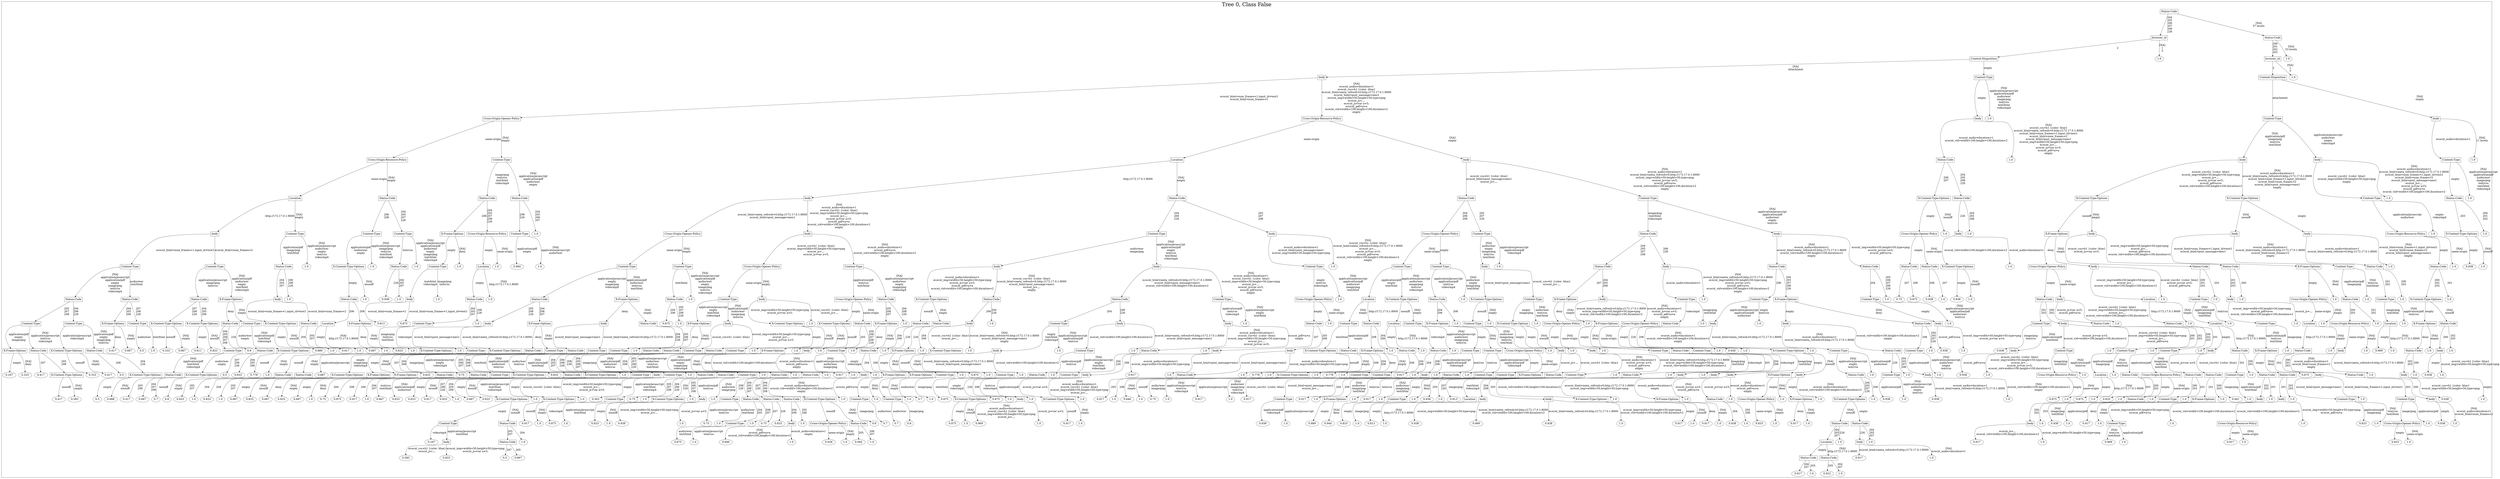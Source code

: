 /*
Generated by:
    http://https://github.com/h2oai/h2o-3/tree/master/h2o-genmodel/src/main/java/hex/genmodel/tools/PrintMojo.java
*/

/*
On a mac:

$ brew install graphviz
$ dot -Tpng file.gv -o file.png
$ open file.png
*/

digraph G {

subgraph cluster_0 {
/* Nodes */

/* Level 0 */
{
"SG_0_Node_0" [shape=box, fontsize=20, label="Status-Code"]
}

/* Level 1 */
{
"SG_0_Node_1" [shape=box, fontsize=20, label="browser_id"]
"SG_0_Node_2" [shape=box, fontsize=20, label="Status-Code"]
}

/* Level 2 */
{
"SG_0_Node_3" [shape=box, fontsize=20, label="Content-Disposition"]
"SG_0_Node_502" [fontsize=20, label="1.0"]
"SG_0_Node_4" [shape=box, fontsize=20, label="browser_id"]
"SG_0_Node_503" [fontsize=20, label="1.0"]
}

/* Level 3 */
{
"SG_0_Node_5" [shape=box, fontsize=20, label="body"]
"SG_0_Node_6" [shape=box, fontsize=20, label="Content-Type"]
"SG_0_Node_7" [shape=box, fontsize=20, label="Content-Disposition"]
"SG_0_Node_504" [fontsize=20, label="1.0"]
}

/* Level 4 */
{
"SG_0_Node_8" [shape=box, fontsize=20, label="Cross-Origin-Opener-Policy"]
"SG_0_Node_9" [shape=box, fontsize=20, label="Cross-Origin-Resource-Policy"]
"SG_0_Node_10" [shape=box, fontsize=20, label="body"]
"SG_0_Node_505" [fontsize=20, label="1.0"]
"SG_0_Node_11" [shape=box, fontsize=20, label="Content-Type"]
"SG_0_Node_12" [shape=box, fontsize=20, label="body"]
}

/* Level 5 */
{
"SG_0_Node_13" [shape=box, fontsize=20, label="Cross-Origin-Resource-Policy"]
"SG_0_Node_14" [shape=box, fontsize=20, label="Content-Type"]
"SG_0_Node_15" [shape=box, fontsize=20, label="Location"]
"SG_0_Node_16" [shape=box, fontsize=20, label="body"]
"SG_0_Node_17" [shape=box, fontsize=20, label="Status-Code"]
"SG_0_Node_506" [fontsize=20, label="1.0"]
"SG_0_Node_18" [shape=box, fontsize=20, label="body"]
"SG_0_Node_19" [shape=box, fontsize=20, label="body"]
"SG_0_Node_20" [shape=box, fontsize=20, label="Content-Type"]
"SG_0_Node_507" [fontsize=20, label="1.0"]
}

/* Level 6 */
{
"SG_0_Node_21" [shape=box, fontsize=20, label="Location"]
"SG_0_Node_22" [shape=box, fontsize=20, label="Status-Code"]
"SG_0_Node_23" [shape=box, fontsize=20, label="Status-Code"]
"SG_0_Node_24" [shape=box, fontsize=20, label="Status-Code"]
"SG_0_Node_25" [shape=box, fontsize=20, label="body"]
"SG_0_Node_26" [shape=box, fontsize=20, label="Status-Code"]
"SG_0_Node_27" [shape=box, fontsize=20, label="Status-Code"]
"SG_0_Node_28" [shape=box, fontsize=20, label="Content-Type"]
"SG_0_Node_29" [shape=box, fontsize=20, label="X-Content-Type-Options"]
"SG_0_Node_30" [shape=box, fontsize=20, label="Status-Code"]
"SG_0_Node_31" [shape=box, fontsize=20, label="X-Content-Type-Options"]
"SG_0_Node_32" [shape=box, fontsize=20, label="X-Content-Type-Options"]
"SG_0_Node_33" [shape=box, fontsize=20, label="Content-Type"]
"SG_0_Node_508" [fontsize=20, label="1.0"]
"SG_0_Node_34" [shape=box, fontsize=20, label="Status-Code"]
"SG_0_Node_509" [fontsize=20, label="1.0"]
}

/* Level 7 */
{
"SG_0_Node_35" [shape=box, fontsize=20, label="body"]
"SG_0_Node_36" [shape=box, fontsize=20, label="Content-Type"]
"SG_0_Node_37" [shape=box, fontsize=20, label="Content-Type"]
"SG_0_Node_38" [shape=box, fontsize=20, label="Content-Type"]
"SG_0_Node_39" [shape=box, fontsize=20, label="X-Frame-Options"]
"SG_0_Node_40" [shape=box, fontsize=20, label="Cross-Origin-Resource-Policy"]
"SG_0_Node_41" [shape=box, fontsize=20, label="Content-Type"]
"SG_0_Node_510" [fontsize=20, label="1.0"]
"SG_0_Node_42" [shape=box, fontsize=20, label="Cross-Origin-Opener-Policy"]
"SG_0_Node_43" [shape=box, fontsize=20, label="body"]
"SG_0_Node_44" [shape=box, fontsize=20, label="Content-Type"]
"SG_0_Node_45" [shape=box, fontsize=20, label="body"]
"SG_0_Node_46" [shape=box, fontsize=20, label="Cross-Origin-Opener-Policy"]
"SG_0_Node_47" [shape=box, fontsize=20, label="Content-Type"]
"SG_0_Node_48" [shape=box, fontsize=20, label="Status-Code"]
"SG_0_Node_49" [shape=box, fontsize=20, label="body"]
"SG_0_Node_50" [shape=box, fontsize=20, label="Cross-Origin-Opener-Policy"]
"SG_0_Node_511" [fontsize=20, label="1.0"]
"SG_0_Node_51" [shape=box, fontsize=20, label="body"]
"SG_0_Node_512" [fontsize=20, label="1.0"]
"SG_0_Node_52" [shape=box, fontsize=20, label="X-Frame-Options"]
"SG_0_Node_53" [shape=box, fontsize=20, label="body"]
"SG_0_Node_54" [shape=box, fontsize=20, label="body"]
"SG_0_Node_55" [shape=box, fontsize=20, label="body"]
"SG_0_Node_56" [shape=box, fontsize=20, label="Cross-Origin-Resource-Policy"]
"SG_0_Node_513" [fontsize=20, label="1.0"]
"SG_0_Node_57" [shape=box, fontsize=20, label="X-Content-Type-Options"]
"SG_0_Node_514" [fontsize=20, label="1.0"]
}

/* Level 8 */
{
"SG_0_Node_58" [shape=box, fontsize=20, label="Content-Type"]
"SG_0_Node_59" [shape=box, fontsize=20, label="Content-Type"]
"SG_0_Node_60" [shape=box, fontsize=20, label="Status-Code"]
"SG_0_Node_515" [fontsize=20, label="1.0"]
"SG_0_Node_61" [shape=box, fontsize=20, label="X-Content-Type-Options"]
"SG_0_Node_516" [fontsize=20, label="1.0"]
"SG_0_Node_62" [shape=box, fontsize=20, label="Status-Code"]
"SG_0_Node_517" [fontsize=20, label="1.0"]
"SG_0_Node_63" [shape=box, fontsize=20, label="Content-Type"]
"SG_0_Node_518" [fontsize=20, label="1.0"]
"SG_0_Node_64" [shape=box, fontsize=20, label="Location"]
"SG_0_Node_519" [fontsize=20, label="1.0"]
"SG_0_Node_520" [fontsize=20, label="0.984"]
"SG_0_Node_521" [fontsize=20, label="1.0"]
"SG_0_Node_66" [shape=box, fontsize=20, label="Content-Type"]
"SG_0_Node_67" [shape=box, fontsize=20, label="Content-Type"]
"SG_0_Node_68" [shape=box, fontsize=20, label="Cross-Origin-Opener-Policy"]
"SG_0_Node_69" [shape=box, fontsize=20, label="Content-Type"]
"SG_0_Node_70" [shape=box, fontsize=20, label="body"]
"SG_0_Node_71" [shape=box, fontsize=20, label="body"]
"SG_0_Node_72" [shape=box, fontsize=20, label="Content-Type"]
"SG_0_Node_522" [fontsize=20, label="1.0"]
"SG_0_Node_73" [shape=box, fontsize=20, label="Content-Type"]
"SG_0_Node_74" [shape=box, fontsize=20, label="Content-Type"]
"SG_0_Node_75" [shape=box, fontsize=20, label="body"]
"SG_0_Node_523" [fontsize=20, label="1.0"]
"SG_0_Node_76" [shape=box, fontsize=20, label="Status-Code"]
"SG_0_Node_77" [shape=box, fontsize=20, label="body"]
"SG_0_Node_78" [shape=box, fontsize=20, label="Status-Code"]
"SG_0_Node_79" [shape=box, fontsize=20, label="Status-Code"]
"SG_0_Node_80" [shape=box, fontsize=20, label="Status-Code"]
"SG_0_Node_81" [shape=box, fontsize=20, label="Status-Code"]
"SG_0_Node_82" [shape=box, fontsize=20, label="X-Content-Type-Options"]
"SG_0_Node_524" [fontsize=20, label="1.0"]
"SG_0_Node_83" [shape=box, fontsize=20, label="Cross-Origin-Opener-Policy"]
"SG_0_Node_84" [shape=box, fontsize=20, label="body"]
"SG_0_Node_85" [shape=box, fontsize=20, label="Status-Code"]
"SG_0_Node_86" [shape=box, fontsize=20, label="Status-Code"]
"SG_0_Node_87" [shape=box, fontsize=20, label="X-Frame-Options"]
"SG_0_Node_88" [shape=box, fontsize=20, label="Content-Type"]
"SG_0_Node_89" [shape=box, fontsize=20, label="Status-Code"]
"SG_0_Node_525" [fontsize=20, label="1.0"]
"SG_0_Node_90" [shape=box, fontsize=20, label="Status-Code"]
"SG_0_Node_526" [fontsize=20, label="1.0"]
"SG_0_Node_527" [fontsize=20, label="0.938"]
"SG_0_Node_528" [fontsize=20, label="1.0"]
}

/* Level 9 */
{
"SG_0_Node_92" [shape=box, fontsize=20, label="Status-Code"]
"SG_0_Node_93" [shape=box, fontsize=20, label="Status-Code"]
"SG_0_Node_94" [shape=box, fontsize=20, label="Status-Code"]
"SG_0_Node_95" [shape=box, fontsize=20, label="X-Frame-Options"]
"SG_0_Node_96" [shape=box, fontsize=20, label="body"]
"SG_0_Node_529" [fontsize=20, label="1.0"]
"SG_0_Node_97" [shape=box, fontsize=20, label="Status-Code"]
"SG_0_Node_530" [fontsize=20, label="1.0"]
"SG_0_Node_531" [fontsize=20, label="0.938"]
"SG_0_Node_532" [fontsize=20, label="1.0"]
"SG_0_Node_99" [shape=box, fontsize=20, label="body"]
"SG_0_Node_533" [fontsize=20, label="1.0"]
"SG_0_Node_100" [shape=box, fontsize=20, label="Status-Code"]
"SG_0_Node_534" [fontsize=20, label="1.0"]
"SG_0_Node_101" [shape=box, fontsize=20, label="Status-Code"]
"SG_0_Node_102" [shape=box, fontsize=20, label="X-Frame-Options"]
"SG_0_Node_103" [shape=box, fontsize=20, label="Status-Code"]
"SG_0_Node_535" [fontsize=20, label="1.0"]
"SG_0_Node_104" [shape=box, fontsize=20, label="Content-Type"]
"SG_0_Node_105" [shape=box, fontsize=20, label="body"]
"SG_0_Node_106" [shape=box, fontsize=20, label="Cross-Origin-Opener-Policy"]
"SG_0_Node_107" [shape=box, fontsize=20, label="Status-Code"]
"SG_0_Node_108" [shape=box, fontsize=20, label="X-Content-Type-Options"]
"SG_0_Node_109" [shape=box, fontsize=20, label="Status-Code"]
"SG_0_Node_110" [shape=box, fontsize=20, label="Status-Code"]
"SG_0_Node_111" [shape=box, fontsize=20, label="Content-Type"]
"SG_0_Node_112" [shape=box, fontsize=20, label="Cross-Origin-Opener-Policy"]
"SG_0_Node_536" [fontsize=20, label="1.0"]
"SG_0_Node_113" [shape=box, fontsize=20, label="Location"]
"SG_0_Node_114" [shape=box, fontsize=20, label="X-Content-Type-Options"]
"SG_0_Node_115" [shape=box, fontsize=20, label="Status-Code"]
"SG_0_Node_537" [fontsize=20, label="1.0"]
"SG_0_Node_116" [shape=box, fontsize=20, label="X-Content-Type-Options"]
"SG_0_Node_117" [shape=box, fontsize=20, label="Content-Type"]
"SG_0_Node_118" [shape=box, fontsize=20, label="X-Frame-Options"]
"SG_0_Node_119" [shape=box, fontsize=20, label="body"]
"SG_0_Node_120" [shape=box, fontsize=20, label="Content-Type"]
"SG_0_Node_538" [fontsize=20, label="1.0"]
"SG_0_Node_121" [shape=box, fontsize=20, label="Content-Type"]
"SG_0_Node_122" [shape=box, fontsize=20, label="X-Frame-Options"]
"SG_0_Node_123" [shape=box, fontsize=20, label="Content-Type"]
"SG_0_Node_539" [fontsize=20, label="1.0"]
"SG_0_Node_540" [fontsize=20, label="0.75"]
"SG_0_Node_541" [fontsize=20, label="0.875"]
"SG_0_Node_542" [fontsize=20, label="0.938"]
"SG_0_Node_543" [fontsize=20, label="1.0"]
"SG_0_Node_544" [fontsize=20, label="0.938"]
"SG_0_Node_545" [fontsize=20, label="1.0"]
"SG_0_Node_128" [shape=box, fontsize=20, label="Status-Code"]
"SG_0_Node_129" [shape=box, fontsize=20, label="body"]
"SG_0_Node_130" [shape=box, fontsize=20, label="Location"]
"SG_0_Node_546" [fontsize=20, label="1.0"]
"SG_0_Node_131" [shape=box, fontsize=20, label="Content-Type"]
"SG_0_Node_547" [fontsize=20, label="1.0"]
"SG_0_Node_132" [shape=box, fontsize=20, label="body"]
"SG_0_Node_548" [fontsize=20, label="1.0"]
"SG_0_Node_133" [shape=box, fontsize=20, label="Cross-Origin-Opener-Policy"]
"SG_0_Node_549" [fontsize=20, label="1.0"]
"SG_0_Node_134" [shape=box, fontsize=20, label="Status-Code"]
"SG_0_Node_550" [fontsize=20, label="1.0"]
"SG_0_Node_135" [shape=box, fontsize=20, label="Content-Type"]
"SG_0_Node_551" [fontsize=20, label="1.0"]
"SG_0_Node_136" [shape=box, fontsize=20, label="X-Content-Type-Options"]
"SG_0_Node_552" [fontsize=20, label="1.0"]
}

/* Level 10 */
{
"SG_0_Node_137" [shape=box, fontsize=20, label="Content-Type"]
"SG_0_Node_138" [shape=box, fontsize=20, label="Content-Type"]
"SG_0_Node_139" [shape=box, fontsize=20, label="X-Frame-Options"]
"SG_0_Node_140" [shape=box, fontsize=20, label="Content-Type"]
"SG_0_Node_141" [shape=box, fontsize=20, label="X-Content-Type-Options"]
"SG_0_Node_142" [shape=box, fontsize=20, label="X-Content-Type-Options"]
"SG_0_Node_143" [shape=box, fontsize=20, label="Status-Code"]
"SG_0_Node_144" [shape=box, fontsize=20, label="Content-Type"]
"SG_0_Node_145" [shape=box, fontsize=20, label="X-Content-Type-Options"]
"SG_0_Node_146" [shape=box, fontsize=20, label="Status-Code"]
"SG_0_Node_147" [shape=box, fontsize=20, label="Location"]
"SG_0_Node_148" [shape=box, fontsize=20, label="X-Frame-Options"]
"SG_0_Node_553" [fontsize=20, label="0.813"]
"SG_0_Node_554" [fontsize=20, label="0.875"]
"SG_0_Node_151" [shape=box, fontsize=20, label="Content-Type"]
"SG_0_Node_555" [fontsize=20, label="1.0"]
"SG_0_Node_152" [shape=box, fontsize=20, label="body"]
"SG_0_Node_153" [shape=box, fontsize=20, label="X-Frame-Options"]
"SG_0_Node_154" [shape=box, fontsize=20, label="body"]
"SG_0_Node_155" [shape=box, fontsize=20, label="Status-Code"]
"SG_0_Node_556" [fontsize=20, label="0.875"]
"SG_0_Node_557" [fontsize=20, label="1.0"]
"SG_0_Node_157" [shape=box, fontsize=20, label="X-Frame-Options"]
"SG_0_Node_158" [shape=box, fontsize=20, label="body"]
"SG_0_Node_159" [shape=box, fontsize=20, label="X-Content-Type-Options"]
"SG_0_Node_558" [fontsize=20, label="1.0"]
"SG_0_Node_160" [shape=box, fontsize=20, label="X-Content-Type-Options"]
"SG_0_Node_161" [shape=box, fontsize=20, label="Status-Code"]
"SG_0_Node_162" [shape=box, fontsize=20, label="X-Frame-Options"]
"SG_0_Node_559" [fontsize=20, label="1.0"]
"SG_0_Node_163" [shape=box, fontsize=20, label="Status-Code"]
"SG_0_Node_164" [shape=box, fontsize=20, label="Status-Code"]
"SG_0_Node_165" [shape=box, fontsize=20, label="body"]
"SG_0_Node_560" [fontsize=20, label="1.0"]
"SG_0_Node_166" [shape=box, fontsize=20, label="Content-Type"]
"SG_0_Node_167" [shape=box, fontsize=20, label="body"]
"SG_0_Node_168" [shape=box, fontsize=20, label="body"]
"SG_0_Node_561" [fontsize=20, label="1.0"]
"SG_0_Node_169" [shape=box, fontsize=20, label="Status-Code"]
"SG_0_Node_562" [fontsize=20, label="1.0"]
"SG_0_Node_170" [shape=box, fontsize=20, label="Content-Type"]
"SG_0_Node_171" [shape=box, fontsize=20, label="Status-Code"]
"SG_0_Node_172" [shape=box, fontsize=20, label="Location"]
"SG_0_Node_173" [shape=box, fontsize=20, label="Content-Type"]
"SG_0_Node_174" [shape=box, fontsize=20, label="X-Frame-Options"]
"SG_0_Node_563" [fontsize=20, label="1.0"]
"SG_0_Node_175" [shape=box, fontsize=20, label="Content-Type"]
"SG_0_Node_564" [fontsize=20, label="1.0"]
"SG_0_Node_176" [shape=box, fontsize=20, label="X-Content-Type-Options"]
"SG_0_Node_565" [fontsize=20, label="1.0"]
"SG_0_Node_177" [shape=box, fontsize=20, label="Cross-Origin-Opener-Policy"]
"SG_0_Node_566" [fontsize=20, label="1.0"]
"SG_0_Node_178" [shape=box, fontsize=20, label="X-Frame-Options"]
"SG_0_Node_179" [shape=box, fontsize=20, label="Cross-Origin-Opener-Policy"]
"SG_0_Node_180" [shape=box, fontsize=20, label="Status-Code"]
"SG_0_Node_567" [fontsize=20, label="1.0"]
"SG_0_Node_181" [shape=box, fontsize=20, label="body"]
"SG_0_Node_568" [fontsize=20, label="1.0"]
"SG_0_Node_182" [shape=box, fontsize=20, label="body"]
"SG_0_Node_183" [shape=box, fontsize=20, label="Status-Code"]
"SG_0_Node_184" [shape=box, fontsize=20, label="body"]
"SG_0_Node_569" [fontsize=20, label="1.0"]
"SG_0_Node_185" [shape=box, fontsize=20, label="Content-Type"]
"SG_0_Node_186" [shape=box, fontsize=20, label="body"]
"SG_0_Node_187" [shape=box, fontsize=20, label="Status-Code"]
"SG_0_Node_570" [fontsize=20, label="1.0"]
"SG_0_Node_188" [shape=box, fontsize=20, label="Status-Code"]
"SG_0_Node_571" [fontsize=20, label="1.0"]
"SG_0_Node_189" [shape=box, fontsize=20, label="Location"]
"SG_0_Node_572" [fontsize=20, label="1.0"]
"SG_0_Node_190" [shape=box, fontsize=20, label="Content-Type"]
"SG_0_Node_573" [fontsize=20, label="1.0"]
"SG_0_Node_191" [shape=box, fontsize=20, label="Location"]
"SG_0_Node_574" [fontsize=20, label="1.0"]
"SG_0_Node_192" [shape=box, fontsize=20, label="Cross-Origin-Resource-Policy"]
"SG_0_Node_575" [fontsize=20, label="1.0"]
"SG_0_Node_193" [shape=box, fontsize=20, label="Location"]
"SG_0_Node_576" [fontsize=20, label="1.0"]
"SG_0_Node_194" [shape=box, fontsize=20, label="X-Frame-Options"]
"SG_0_Node_195" [shape=box, fontsize=20, label="Status-Code"]
}

/* Level 11 */
{
"SG_0_Node_196" [shape=box, fontsize=20, label="X-Frame-Options"]
"SG_0_Node_197" [shape=box, fontsize=20, label="Status-Code"]
"SG_0_Node_198" [shape=box, fontsize=20, label="X-Content-Type-Options"]
"SG_0_Node_199" [shape=box, fontsize=20, label="Status-Code"]
"SG_0_Node_577" [fontsize=20, label="0.417"]
"SG_0_Node_578" [fontsize=20, label="0.667"]
"SG_0_Node_579" [fontsize=20, label="0.5"]
"SG_0_Node_580" [fontsize=20, label="1.0"]
"SG_0_Node_581" [fontsize=20, label="0.333"]
"SG_0_Node_582" [fontsize=20, label="0.667"]
"SG_0_Node_583" [fontsize=20, label="0.611"]
"SG_0_Node_584" [fontsize=20, label="0.833"]
"SG_0_Node_207" [shape=box, fontsize=20, label="Content-Type"]
"SG_0_Node_585" [fontsize=20, label="0.9"]
"SG_0_Node_209" [shape=box, fontsize=20, label="Status-Code"]
"SG_0_Node_210" [shape=box, fontsize=20, label="X-Content-Type-Options"]
"SG_0_Node_586" [fontsize=20, label="0.889"]
"SG_0_Node_587" [fontsize=20, label="1.0"]
"SG_0_Node_588" [fontsize=20, label="0.917"]
"SG_0_Node_589" [fontsize=20, label="1.0"]
"SG_0_Node_590" [fontsize=20, label="0.667"]
"SG_0_Node_591" [fontsize=20, label="1.0"]
"SG_0_Node_592" [fontsize=20, label="0.833"]
"SG_0_Node_593" [fontsize=20, label="1.0"]
"SG_0_Node_215" [shape=box, fontsize=20, label="X-Content-Type-Options"]
"SG_0_Node_594" [fontsize=20, label="1.0"]
"SG_0_Node_216" [shape=box, fontsize=20, label="Content-Type"]
"SG_0_Node_217" [shape=box, fontsize=20, label="X-Content-Type-Options"]
"SG_0_Node_218" [shape=box, fontsize=20, label="Status-Code"]
"SG_0_Node_219" [shape=box, fontsize=20, label="Content-Type"]
"SG_0_Node_220" [shape=box, fontsize=20, label="Status-Code"]
"SG_0_Node_221" [shape=box, fontsize=20, label="Content-Type"]
"SG_0_Node_222" [shape=box, fontsize=20, label="Content-Type"]
"SG_0_Node_595" [fontsize=20, label="1.0"]
"SG_0_Node_223" [shape=box, fontsize=20, label="Status-Code"]
"SG_0_Node_224" [shape=box, fontsize=20, label="Status-Code"]
"SG_0_Node_225" [shape=box, fontsize=20, label="Content-Type"]
"SG_0_Node_226" [shape=box, fontsize=20, label="Status-Code"]
"SG_0_Node_227" [shape=box, fontsize=20, label="Content-Type"]
"SG_0_Node_596" [fontsize=20, label="1.0"]
"SG_0_Node_228" [shape=box, fontsize=20, label="X-Frame-Options"]
"SG_0_Node_597" [fontsize=20, label="1.0"]
"SG_0_Node_229" [shape=box, fontsize=20, label="body"]
"SG_0_Node_598" [fontsize=20, label="1.0"]
"SG_0_Node_230" [shape=box, fontsize=20, label="Content-Type"]
"SG_0_Node_599" [fontsize=20, label="1.0"]
"SG_0_Node_231" [shape=box, fontsize=20, label="Status-Code"]
"SG_0_Node_600" [fontsize=20, label="1.0"]
"SG_0_Node_232" [shape=box, fontsize=20, label="X-Frame-Options"]
"SG_0_Node_601" [fontsize=20, label="1.0"]
"SG_0_Node_233" [shape=box, fontsize=20, label="X-Content-Type-Options"]
"SG_0_Node_602" [fontsize=20, label="1.0"]
"SG_0_Node_234" [shape=box, fontsize=20, label="body"]
"SG_0_Node_603" [fontsize=20, label="1.0"]
"SG_0_Node_235" [shape=box, fontsize=20, label="Content-Type"]
"SG_0_Node_604" [fontsize=20, label="1.0"]
"SG_0_Node_236" [shape=box, fontsize=20, label="Status-Code"]
"SG_0_Node_605" [fontsize=20, label="1.0"]
"SG_0_Node_237" [shape=box, fontsize=20, label="body"]
"SG_0_Node_238" [shape=box, fontsize=20, label="body"]
"SG_0_Node_239" [shape=box, fontsize=20, label="X-Content-Type-Options"]
"SG_0_Node_240" [shape=box, fontsize=20, label="Status-Code"]
"SG_0_Node_241" [shape=box, fontsize=20, label="X-Frame-Options"]
"SG_0_Node_606" [fontsize=20, label="1.0"]
"SG_0_Node_242" [shape=box, fontsize=20, label="Status-Code"]
"SG_0_Node_607" [fontsize=20, label="1.0"]
"SG_0_Node_243" [shape=box, fontsize=20, label="Status-Code"]
"SG_0_Node_608" [fontsize=20, label="1.0"]
"SG_0_Node_244" [shape=box, fontsize=20, label="Content-Type"]
"SG_0_Node_245" [shape=box, fontsize=20, label="Content-Type"]
"SG_0_Node_246" [shape=box, fontsize=20, label="Cross-Origin-Opener-Policy"]
"SG_0_Node_609" [fontsize=20, label="1.0"]
"SG_0_Node_247" [shape=box, fontsize=20, label="body"]
"SG_0_Node_610" [fontsize=20, label="1.0"]
"SG_0_Node_248" [shape=box, fontsize=20, label="body"]
"SG_0_Node_611" [fontsize=20, label="1.0"]
"SG_0_Node_249" [shape=box, fontsize=20, label="Content-Type"]
"SG_0_Node_250" [shape=box, fontsize=20, label="Status-Code"]
"SG_0_Node_251" [shape=box, fontsize=20, label="Content-Type"]
"SG_0_Node_612" [fontsize=20, label="1.0"]
"SG_0_Node_613" [fontsize=20, label="0.938"]
"SG_0_Node_614" [fontsize=20, label="1.0"]
"SG_0_Node_253" [shape=box, fontsize=20, label="X-Content-Type-Options"]
"SG_0_Node_615" [fontsize=20, label="1.0"]
"SG_0_Node_254" [shape=box, fontsize=20, label="Content-Type"]
"SG_0_Node_255" [shape=box, fontsize=20, label="Status-Code"]
"SG_0_Node_256" [shape=box, fontsize=20, label="Content-Type"]
"SG_0_Node_616" [fontsize=20, label="1.0"]
"SG_0_Node_617" [fontsize=20, label="0.938"]
"SG_0_Node_618" [fontsize=20, label="1.0"]
"SG_0_Node_619" [fontsize=20, label="0.938"]
"SG_0_Node_259" [shape=box, fontsize=20, label="body"]
"SG_0_Node_260" [shape=box, fontsize=20, label="Content-Type"]
"SG_0_Node_620" [fontsize=20, label="1.0"]
"SG_0_Node_261" [shape=box, fontsize=20, label="Content-Type"]
"SG_0_Node_621" [fontsize=20, label="1.0"]
"SG_0_Node_262" [shape=box, fontsize=20, label="Content-Type"]
"SG_0_Node_622" [fontsize=20, label="1.0"]
"SG_0_Node_263" [shape=box, fontsize=20, label="body"]
"SG_0_Node_264" [shape=box, fontsize=20, label="Status-Code"]
"SG_0_Node_265" [shape=box, fontsize=20, label="X-Frame-Options"]
"SG_0_Node_623" [fontsize=20, label="1.0"]
"SG_0_Node_266" [shape=box, fontsize=20, label="Status-Code"]
"SG_0_Node_624" [fontsize=20, label="1.0"]
"SG_0_Node_267" [shape=box, fontsize=20, label="body"]
"SG_0_Node_625" [fontsize=20, label="1.0"]
"SG_0_Node_626" [fontsize=20, label="0.969"]
"SG_0_Node_627" [fontsize=20, label="1.0"]
"SG_0_Node_269" [shape=box, fontsize=20, label="Status-Code"]
"SG_0_Node_628" [fontsize=20, label="1.0"]
"SG_0_Node_270" [shape=box, fontsize=20, label="body"]
"SG_0_Node_629" [fontsize=20, label="1.0"]
}

/* Level 12 */
{
"SG_0_Node_630" [fontsize=20, label="0.167"]
"SG_0_Node_631" [fontsize=20, label="0.333"]
"SG_0_Node_632" [fontsize=20, label="0.417"]
"SG_0_Node_274" [shape=box, fontsize=20, label="X-Content-Type-Options"]
"SG_0_Node_633" [fontsize=20, label="0.333"]
"SG_0_Node_634" [fontsize=20, label="0.417"]
"SG_0_Node_635" [fontsize=20, label="0.5"]
"SG_0_Node_278" [shape=box, fontsize=20, label="X-Content-Type-Options"]
"SG_0_Node_279" [shape=box, fontsize=20, label="Status-Code"]
"SG_0_Node_280" [shape=box, fontsize=20, label="X-Content-Type-Options"]
"SG_0_Node_636" [fontsize=20, label="0.5"]
"SG_0_Node_637" [fontsize=20, label="0.833"]
"SG_0_Node_638" [fontsize=20, label="0.778"]
"SG_0_Node_639" [fontsize=20, label="1.0"]
"SG_0_Node_284" [shape=box, fontsize=20, label="Status-Code"]
"SG_0_Node_285" [shape=box, fontsize=20, label="Status-Code"]
"SG_0_Node_640" [fontsize=20, label="0.667"]
"SG_0_Node_287" [shape=box, fontsize=20, label="X-Content-Type-Options"]
"SG_0_Node_288" [shape=box, fontsize=20, label="X-Frame-Options"]
"SG_0_Node_289" [shape=box, fontsize=20, label="X-Frame-Options"]
"SG_0_Node_641" [fontsize=20, label="0.625"]
"SG_0_Node_291" [shape=box, fontsize=20, label="Status-Code"]
"SG_0_Node_642" [fontsize=20, label="0.75"]
"SG_0_Node_293" [shape=box, fontsize=20, label="Status-Code"]
"SG_0_Node_294" [shape=box, fontsize=20, label="Content-Type"]
"SG_0_Node_295" [shape=box, fontsize=20, label="X-Content-Type-Options"]
"SG_0_Node_643" [fontsize=20, label="0.833"]
"SG_0_Node_297" [shape=box, fontsize=20, label="Status-Code"]
"SG_0_Node_298" [shape=box, fontsize=20, label="X-Content-Type-Options"]
"SG_0_Node_644" [fontsize=20, label="1.0"]
"SG_0_Node_299" [shape=box, fontsize=20, label="Content-Type"]
"SG_0_Node_300" [shape=box, fontsize=20, label="body"]
"SG_0_Node_301" [shape=box, fontsize=20, label="Content-Type"]
"SG_0_Node_645" [fontsize=20, label="1.0"]
"SG_0_Node_302" [shape=box, fontsize=20, label="Status-Code"]
"SG_0_Node_303" [shape=box, fontsize=20, label="Status-Code"]
"SG_0_Node_304" [shape=box, fontsize=20, label="Content-Type"]
"SG_0_Node_646" [fontsize=20, label="1.0"]
"SG_0_Node_305" [shape=box, fontsize=20, label="Status-Code"]
"SG_0_Node_647" [fontsize=20, label="1.0"]
"SG_0_Node_306" [shape=box, fontsize=20, label="Status-Code"]
"SG_0_Node_648" [fontsize=20, label="1.0"]
"SG_0_Node_649" [fontsize=20, label="0.917"]
"SG_0_Node_650" [fontsize=20, label="1.0"]
"SG_0_Node_308" [shape=box, fontsize=20, label="body"]
"SG_0_Node_651" [fontsize=20, label="1.0"]
"SG_0_Node_309" [shape=box, fontsize=20, label="X-Frame-Options"]
"SG_0_Node_310" [shape=box, fontsize=20, label="X-Frame-Options"]
"SG_0_Node_311" [shape=box, fontsize=20, label="Content-Type"]
"SG_0_Node_652" [fontsize=20, label="1.0"]
"SG_0_Node_653" [fontsize=20, label="0.875"]
"SG_0_Node_654" [fontsize=20, label="1.0"]
"SG_0_Node_313" [shape=box, fontsize=20, label="Content-Type"]
"SG_0_Node_655" [fontsize=20, label="1.0"]
"SG_0_Node_314" [shape=box, fontsize=20, label="Status-Code"]
"SG_0_Node_656" [fontsize=20, label="1.0"]
"SG_0_Node_315" [shape=box, fontsize=20, label="Content-Type"]
"SG_0_Node_316" [shape=box, fontsize=20, label="body"]
"SG_0_Node_657" [fontsize=20, label="0.917"]
"SG_0_Node_658" [fontsize=20, label="1.0"]
"SG_0_Node_318" [shape=box, fontsize=20, label="Status-Code"]
"SG_0_Node_659" [fontsize=20, label="1.0"]
"SG_0_Node_660" [fontsize=20, label="0.778"]
"SG_0_Node_661" [fontsize=20, label="1.0"]
"SG_0_Node_320" [shape=box, fontsize=20, label="X-Content-Type-Options"]
"SG_0_Node_662" [fontsize=20, label="1.0"]
"SG_0_Node_663" [fontsize=20, label="0.778"]
"SG_0_Node_664" [fontsize=20, label="1.0"]
"SG_0_Node_322" [shape=box, fontsize=20, label="Content-Type"]
"SG_0_Node_323" [shape=box, fontsize=20, label="Content-Type"]
"SG_0_Node_665" [fontsize=20, label="0.917"]
"SG_0_Node_666" [fontsize=20, label="1.0"]
"SG_0_Node_325" [shape=box, fontsize=20, label="body"]
"SG_0_Node_667" [fontsize=20, label="1.0"]
"SG_0_Node_326" [shape=box, fontsize=20, label="Status-Code"]
"SG_0_Node_668" [fontsize=20, label="1.0"]
"SG_0_Node_327" [shape=box, fontsize=20, label="Content-Type"]
"SG_0_Node_328" [shape=box, fontsize=20, label="Content-Type"]
"SG_0_Node_329" [shape=box, fontsize=20, label="X-Frame-Options"]
"SG_0_Node_330" [shape=box, fontsize=20, label="Status-Code"]
"SG_0_Node_331" [shape=box, fontsize=20, label="Content-Type"]
"SG_0_Node_669" [fontsize=20, label="1.0"]
"SG_0_Node_332" [shape=box, fontsize=20, label="Status-Code"]
"SG_0_Node_670" [fontsize=20, label="1.0"]
"SG_0_Node_333" [shape=box, fontsize=20, label="body"]
"SG_0_Node_671" [fontsize=20, label="1.0"]
"SG_0_Node_334" [shape=box, fontsize=20, label="body"]
"SG_0_Node_335" [shape=box, fontsize=20, label="body"]
"SG_0_Node_336" [shape=box, fontsize=20, label="X-Frame-Options"]
"SG_0_Node_337" [shape=box, fontsize=20, label="body"]
"SG_0_Node_338" [shape=box, fontsize=20, label="Status-Code"]
"SG_0_Node_672" [fontsize=20, label="1.0"]
"SG_0_Node_339" [shape=box, fontsize=20, label="Content-Type"]
"SG_0_Node_673" [fontsize=20, label="1.0"]
"SG_0_Node_340" [shape=box, fontsize=20, label="body"]
"SG_0_Node_674" [fontsize=20, label="1.0"]
"SG_0_Node_675" [fontsize=20, label="0.938"]
"SG_0_Node_676" [fontsize=20, label="1.0"]
"SG_0_Node_342" [shape=box, fontsize=20, label="Cross-Origin-Resource-Policy"]
"SG_0_Node_677" [fontsize=20, label="1.0"]
"SG_0_Node_343" [shape=box, fontsize=20, label="Location"]
"SG_0_Node_678" [fontsize=20, label="1.0"]
"SG_0_Node_344" [shape=box, fontsize=20, label="Status-Code"]
"SG_0_Node_345" [shape=box, fontsize=20, label="Cross-Origin-Resource-Policy"]
"SG_0_Node_346" [shape=box, fontsize=20, label="Status-Code"]
"SG_0_Node_347" [shape=box, fontsize=20, label="Status-Code"]
"SG_0_Node_348" [shape=box, fontsize=20, label="Content-Type"]
"SG_0_Node_679" [fontsize=20, label="1.0"]
"SG_0_Node_349" [shape=box, fontsize=20, label="Status-Code"]
"SG_0_Node_350" [shape=box, fontsize=20, label="Status-Code"]
"SG_0_Node_680" [fontsize=20, label="0.875"]
"SG_0_Node_352" [shape=box, fontsize=20, label="body"]
"SG_0_Node_353" [shape=box, fontsize=20, label="Status-Code"]
"SG_0_Node_681" [fontsize=20, label="1.0"]
"SG_0_Node_354" [shape=box, fontsize=20, label="body"]
"SG_0_Node_682" [fontsize=20, label="1.0"]
"SG_0_Node_683" [fontsize=20, label="0.938"]
"SG_0_Node_684" [fontsize=20, label="1.0"]
}

/* Level 13 */
{
"SG_0_Node_685" [fontsize=20, label="0.417"]
"SG_0_Node_686" [fontsize=20, label="0.583"]
"SG_0_Node_687" [fontsize=20, label="0.5"]
"SG_0_Node_688" [fontsize=20, label="0.688"]
"SG_0_Node_689" [fontsize=20, label="0.417"]
"SG_0_Node_690" [fontsize=20, label="0.667"]
"SG_0_Node_691" [fontsize=20, label="0.7"]
"SG_0_Node_692" [fontsize=20, label="0.8"]
"SG_0_Node_693" [fontsize=20, label="0.833"]
"SG_0_Node_694" [fontsize=20, label="1.0"]
"SG_0_Node_695" [fontsize=20, label="0.833"]
"SG_0_Node_696" [fontsize=20, label="1.0"]
"SG_0_Node_697" [fontsize=20, label="0.667"]
"SG_0_Node_698" [fontsize=20, label="0.833"]
"SG_0_Node_699" [fontsize=20, label="0.667"]
"SG_0_Node_700" [fontsize=20, label="0.833"]
"SG_0_Node_701" [fontsize=20, label="0.667"]
"SG_0_Node_702" [fontsize=20, label="1.0"]
"SG_0_Node_703" [fontsize=20, label="0.75"]
"SG_0_Node_704" [fontsize=20, label="0.875"]
"SG_0_Node_705" [fontsize=20, label="0.917"]
"SG_0_Node_706" [fontsize=20, label="1.0"]
"SG_0_Node_707" [fontsize=20, label="0.667"]
"SG_0_Node_708" [fontsize=20, label="0.833"]
"SG_0_Node_709" [fontsize=20, label="0.833"]
"SG_0_Node_710" [fontsize=20, label="0.917"]
"SG_0_Node_711" [fontsize=20, label="0.833"]
"SG_0_Node_712" [fontsize=20, label="1.0"]
"SG_0_Node_713" [fontsize=20, label="0.667"]
"SG_0_Node_714" [fontsize=20, label="0.833"]
"SG_0_Node_381" [shape=box, fontsize=20, label="X-Content-Type-Options"]
"SG_0_Node_715" [fontsize=20, label="1.0"]
"SG_0_Node_382" [shape=box, fontsize=20, label="X-Content-Type-Options"]
"SG_0_Node_716" [fontsize=20, label="1.0"]
"SG_0_Node_717" [fontsize=20, label="0.563"]
"SG_0_Node_384" [shape=box, fontsize=20, label="Content-Type"]
"SG_0_Node_718" [fontsize=20, label="0.75"]
"SG_0_Node_719" [fontsize=20, label="1.0"]
"SG_0_Node_386" [shape=box, fontsize=20, label="X-Content-Type-Options"]
"SG_0_Node_720" [fontsize=20, label="1.0"]
"SG_0_Node_387" [shape=box, fontsize=20, label="body"]
"SG_0_Node_721" [fontsize=20, label="1.0"]
"SG_0_Node_388" [shape=box, fontsize=20, label="Content-Type"]
"SG_0_Node_389" [shape=box, fontsize=20, label="Status-Code"]
"SG_0_Node_390" [shape=box, fontsize=20, label="Status-Code"]
"SG_0_Node_391" [shape=box, fontsize=20, label="Status-Code"]
"SG_0_Node_392" [shape=box, fontsize=20, label="X-Content-Type-Options"]
"SG_0_Node_722" [fontsize=20, label="1.0"]
"SG_0_Node_393" [shape=box, fontsize=20, label="Content-Type"]
"SG_0_Node_723" [fontsize=20, label="1.0"]
"SG_0_Node_394" [shape=box, fontsize=20, label="Content-Type"]
"SG_0_Node_724" [fontsize=20, label="1.0"]
"SG_0_Node_725" [fontsize=20, label="0.7"]
"SG_0_Node_726" [fontsize=20, label="1.0"]
"SG_0_Node_727" [fontsize=20, label="0.875"]
"SG_0_Node_397" [shape=box, fontsize=20, label="X-Content-Type-Options"]
"SG_0_Node_728" [fontsize=20, label="0.875"]
"SG_0_Node_729" [fontsize=20, label="1.0"]
"SG_0_Node_399" [shape=box, fontsize=20, label="body"]
"SG_0_Node_730" [fontsize=20, label="1.0"]
"SG_0_Node_400" [shape=box, fontsize=20, label="X-Content-Type-Options"]
"SG_0_Node_731" [fontsize=20, label="1.0"]
"SG_0_Node_732" [fontsize=20, label="0.917"]
"SG_0_Node_733" [fontsize=20, label="1.0"]
"SG_0_Node_734" [fontsize=20, label="0.846"]
"SG_0_Node_735" [fontsize=20, label="1.0"]
"SG_0_Node_736" [fontsize=20, label="0.75"]
"SG_0_Node_737" [fontsize=20, label="1.0"]
"SG_0_Node_738" [fontsize=20, label="0.917"]
"SG_0_Node_739" [fontsize=20, label="1.0"]
"SG_0_Node_740" [fontsize=20, label="0.917"]
"SG_0_Node_406" [shape=box, fontsize=20, label="Content-Type"]
"SG_0_Node_741" [fontsize=20, label="0.917"]
"SG_0_Node_742" [fontsize=20, label="1.0"]
"SG_0_Node_408" [shape=box, fontsize=20, label="X-Frame-Options"]
"SG_0_Node_743" [fontsize=20, label="1.0"]
"SG_0_Node_744" [fontsize=20, label="0.917"]
"SG_0_Node_745" [fontsize=20, label="1.0"]
"SG_0_Node_410" [shape=box, fontsize=20, label="Content-Type"]
"SG_0_Node_746" [fontsize=20, label="1.0"]
"SG_0_Node_747" [fontsize=20, label="0.938"]
"SG_0_Node_748" [fontsize=20, label="1.0"]
"SG_0_Node_749" [fontsize=20, label="0.813"]
"SG_0_Node_413" [shape=box, fontsize=20, label="Location"]
"SG_0_Node_414" [shape=box, fontsize=20, label="body"]
"SG_0_Node_415" [shape=box, fontsize=20, label="body"]
"SG_0_Node_416" [shape=box, fontsize=20, label="X-Content-Type-Options"]
"SG_0_Node_750" [fontsize=20, label="1.0"]
"SG_0_Node_417" [shape=box, fontsize=20, label="X-Frame-Options"]
"SG_0_Node_751" [fontsize=20, label="1.0"]
"SG_0_Node_418" [shape=box, fontsize=20, label="Status-Code"]
"SG_0_Node_752" [fontsize=20, label="1.0"]
"SG_0_Node_419" [shape=box, fontsize=20, label="Cross-Origin-Opener-Policy"]
"SG_0_Node_753" [fontsize=20, label="1.0"]
"SG_0_Node_420" [shape=box, fontsize=20, label="X-Frame-Options"]
"SG_0_Node_754" [fontsize=20, label="1.0"]
"SG_0_Node_421" [shape=box, fontsize=20, label="X-Content-Type-Options"]
"SG_0_Node_755" [fontsize=20, label="1.0"]
"SG_0_Node_756" [fontsize=20, label="0.938"]
"SG_0_Node_757" [fontsize=20, label="1.0"]
"SG_0_Node_758" [fontsize=20, label="0.938"]
"SG_0_Node_759" [fontsize=20, label="1.0"]
"SG_0_Node_760" [fontsize=20, label="0.875"]
"SG_0_Node_761" [fontsize=20, label="1.0"]
"SG_0_Node_762" [fontsize=20, label="0.875"]
"SG_0_Node_763" [fontsize=20, label="1.0"]
"SG_0_Node_764" [fontsize=20, label="0.833"]
"SG_0_Node_765" [fontsize=20, label="1.0"]
"SG_0_Node_427" [shape=box, fontsize=20, label="Status-Code"]
"SG_0_Node_766" [fontsize=20, label="1.0"]
"SG_0_Node_428" [shape=box, fontsize=20, label="Content-Type"]
"SG_0_Node_767" [fontsize=20, label="1.0"]
"SG_0_Node_429" [shape=box, fontsize=20, label="X-Frame-Options"]
"SG_0_Node_768" [fontsize=20, label="1.0"]
"SG_0_Node_769" [fontsize=20, label="0.941"]
"SG_0_Node_770" [fontsize=20, label="1.0"]
"SG_0_Node_431" [shape=box, fontsize=20, label="body"]
"SG_0_Node_771" [fontsize=20, label="1.0"]
"SG_0_Node_432" [shape=box, fontsize=20, label="body"]
"SG_0_Node_772" [fontsize=20, label="1.0"]
"SG_0_Node_433" [shape=box, fontsize=20, label="Content-Type"]
"SG_0_Node_773" [fontsize=20, label="1.0"]
"SG_0_Node_434" [shape=box, fontsize=20, label="Content-Type"]
"SG_0_Node_435" [shape=box, fontsize=20, label="body"]
"SG_0_Node_774" [fontsize=20, label="0.938"]
"SG_0_Node_775" [fontsize=20, label="1.0"]
}

/* Level 14 */
{
"SG_0_Node_437" [shape=box, fontsize=20, label="Content-Type"]
"SG_0_Node_438" [shape=box, fontsize=20, label="Status-Code"]
"SG_0_Node_776" [fontsize=20, label="0.917"]
"SG_0_Node_777" [fontsize=20, label="1.0"]
"SG_0_Node_778" [fontsize=20, label="0.875"]
"SG_0_Node_779" [fontsize=20, label="1.0"]
"SG_0_Node_780" [fontsize=20, label="0.833"]
"SG_0_Node_781" [fontsize=20, label="1.0"]
"SG_0_Node_782" [fontsize=20, label="0.938"]
"SG_0_Node_783" [fontsize=20, label="1.0"]
"SG_0_Node_784" [fontsize=20, label="0.75"]
"SG_0_Node_785" [fontsize=20, label="1.0"]
"SG_0_Node_444" [shape=box, fontsize=20, label="Content-Type"]
"SG_0_Node_786" [fontsize=20, label="1.0"]
"SG_0_Node_787" [fontsize=20, label="0.75"]
"SG_0_Node_788" [fontsize=20, label="0.833"]
"SG_0_Node_447" [shape=box, fontsize=20, label="body"]
"SG_0_Node_789" [fontsize=20, label="1.0"]
"SG_0_Node_448" [shape=box, fontsize=20, label="Cross-Origin-Opener-Policy"]
"SG_0_Node_449" [shape=box, fontsize=20, label="Status-Code"]
"SG_0_Node_790" [fontsize=20, label="0.6"]
"SG_0_Node_791" [fontsize=20, label="0.7"]
"SG_0_Node_792" [fontsize=20, label="0.7"]
"SG_0_Node_793" [fontsize=20, label="0.9"]
"SG_0_Node_794" [fontsize=20, label="0.875"]
"SG_0_Node_795" [fontsize=20, label="1.0"]
"SG_0_Node_796" [fontsize=20, label="0.969"]
"SG_0_Node_797" [fontsize=20, label="1.0"]
"SG_0_Node_798" [fontsize=20, label="0.917"]
"SG_0_Node_799" [fontsize=20, label="1.0"]
"SG_0_Node_800" [fontsize=20, label="0.938"]
"SG_0_Node_801" [fontsize=20, label="1.0"]
"SG_0_Node_802" [fontsize=20, label="0.889"]
"SG_0_Node_803" [fontsize=20, label="0.944"]
"SG_0_Node_804" [fontsize=20, label="0.833"]
"SG_0_Node_805" [fontsize=20, label="1.0"]
"SG_0_Node_806" [fontsize=20, label="0.813"]
"SG_0_Node_807" [fontsize=20, label="1.0"]
"SG_0_Node_808" [fontsize=20, label="0.938"]
"SG_0_Node_809" [fontsize=20, label="0.969"]
"SG_0_Node_810" [fontsize=20, label="0.938"]
"SG_0_Node_811" [fontsize=20, label="1.0"]
"SG_0_Node_812" [fontsize=20, label="0.917"]
"SG_0_Node_813" [fontsize=20, label="1.0"]
"SG_0_Node_814" [fontsize=20, label="0.917"]
"SG_0_Node_815" [fontsize=20, label="1.0"]
"SG_0_Node_816" [fontsize=20, label="0.938"]
"SG_0_Node_817" [fontsize=20, label="1.0"]
"SG_0_Node_818" [fontsize=20, label="0.833"]
"SG_0_Node_819" [fontsize=20, label="1.0"]
"SG_0_Node_820" [fontsize=20, label="0.917"]
"SG_0_Node_821" [fontsize=20, label="1.0"]
"SG_0_Node_470" [shape=box, fontsize=20, label="Status-Code"]
"SG_0_Node_471" [shape=box, fontsize=20, label="Status-Code"]
"SG_0_Node_472" [shape=box, fontsize=20, label="body"]
"SG_0_Node_822" [fontsize=20, label="1.0"]
"SG_0_Node_823" [fontsize=20, label="0.938"]
"SG_0_Node_824" [fontsize=20, label="1.0"]
"SG_0_Node_825" [fontsize=20, label="0.917"]
"SG_0_Node_826" [fontsize=20, label="1.0"]
"SG_0_Node_475" [shape=box, fontsize=20, label="Content-Type"]
"SG_0_Node_827" [fontsize=20, label="1.0"]
"SG_0_Node_476" [shape=box, fontsize=20, label="Cross-Origin-Resource-Policy"]
"SG_0_Node_828" [fontsize=20, label="1.0"]
"SG_0_Node_829" [fontsize=20, label="0.833"]
"SG_0_Node_830" [fontsize=20, label="1.0"]
"SG_0_Node_478" [shape=box, fontsize=20, label="Cross-Origin-Opener-Policy"]
"SG_0_Node_831" [fontsize=20, label="1.0"]
"SG_0_Node_832" [fontsize=20, label="0.938"]
"SG_0_Node_833" [fontsize=20, label="1.0"]
}

/* Level 15 */
{
"SG_0_Node_834" [fontsize=20, label="0.167"]
"SG_0_Node_481" [shape=box, fontsize=20, label="body"]
"SG_0_Node_482" [shape=box, fontsize=20, label="Status-Code"]
"SG_0_Node_835" [fontsize=20, label="1.0"]
"SG_0_Node_836" [fontsize=20, label="0.875"]
"SG_0_Node_837" [fontsize=20, label="1.0"]
"SG_0_Node_838" [fontsize=20, label="0.846"]
"SG_0_Node_839" [fontsize=20, label="1.0"]
"SG_0_Node_840" [fontsize=20, label="0.926"]
"SG_0_Node_841" [fontsize=20, label="1.0"]
"SG_0_Node_842" [fontsize=20, label="0.944"]
"SG_0_Node_843" [fontsize=20, label="1.0"]
"SG_0_Node_487" [shape=box, fontsize=20, label="Location"]
"SG_0_Node_844" [fontsize=20, label="1.0"]
"SG_0_Node_488" [shape=box, fontsize=20, label="body"]
"SG_0_Node_845" [fontsize=20, label="1.0"]
"SG_0_Node_846" [fontsize=20, label="0.917"]
"SG_0_Node_847" [fontsize=20, label="1.0"]
"SG_0_Node_848" [fontsize=20, label="0.969"]
"SG_0_Node_849" [fontsize=20, label="1.0"]
"SG_0_Node_850" [fontsize=20, label="0.917"]
"SG_0_Node_851" [fontsize=20, label="1.0"]
"SG_0_Node_852" [fontsize=20, label="0.833"]
"SG_0_Node_853" [fontsize=20, label="1.0"]
}

/* Level 16 */
{
"SG_0_Node_854" [fontsize=20, label="0.583"]
"SG_0_Node_855" [fontsize=20, label="0.833"]
"SG_0_Node_856" [fontsize=20, label="0.5"]
"SG_0_Node_857" [fontsize=20, label="0.667"]
"SG_0_Node_497" [shape=box, fontsize=20, label="Status-Code"]
"SG_0_Node_498" [shape=box, fontsize=20, label="Status-Code"]
"SG_0_Node_858" [fontsize=20, label="0.917"]
"SG_0_Node_859" [fontsize=20, label="1.0"]
}

/* Level 17 */
{
"SG_0_Node_860" [fontsize=20, label="0.917"]
"SG_0_Node_861" [fontsize=20, label="1.0"]
"SG_0_Node_862" [fontsize=20, label="0.923"]
"SG_0_Node_863" [fontsize=20, label="1.0"]
}

/* Edges */
"SG_0_Node_0" -> "SG_0_Node_1" [fontsize=20, label="204
205
206
207
208
226
"]
"SG_0_Node_0" -> "SG_0_Node_2" [fontsize=20, label="[NA]
57 levels
"]
"SG_0_Node_2" -> "SG_0_Node_4" [fontsize=20, label="200
201
202
203
"]
"SG_0_Node_2" -> "SG_0_Node_503" [fontsize=20, label="[NA]
53 levels
"]
"SG_0_Node_4" -> "SG_0_Node_7" [fontsize=20, label="2
"]
"SG_0_Node_4" -> "SG_0_Node_504" [fontsize=20, label="[NA]
1
3
"]
"SG_0_Node_7" -> "SG_0_Node_11" [fontsize=20, label="attachment
"]
"SG_0_Node_7" -> "SG_0_Node_12" [fontsize=20, label="[NA]
empty
"]
"SG_0_Node_12" -> "SG_0_Node_20" [fontsize=20, label="ecocnt_audio=duration=1
"]
"SG_0_Node_12" -> "SG_0_Node_507" [fontsize=20, label="[NA]
11 levels
"]
"SG_0_Node_20" -> "SG_0_Node_34" [fontsize=20, label="empty
"]
"SG_0_Node_20" -> "SG_0_Node_509" [fontsize=20, label="[NA]
application/javascript
application/pdf
audio/wav
image/png
text/css
text/html
video/mp4
"]
"SG_0_Node_34" -> "SG_0_Node_57" [fontsize=20, label="203
"]
"SG_0_Node_34" -> "SG_0_Node_514" [fontsize=20, label="200
201
202
"]
"SG_0_Node_57" -> "SG_0_Node_527" [fontsize=20, label="empty
"]
"SG_0_Node_57" -> "SG_0_Node_528" [fontsize=20, label="[NA]
nosniff
"]
"SG_0_Node_11" -> "SG_0_Node_18" [fontsize=20, label="[NA]
application/pdf
image/png
text/css
text/html
"]
"SG_0_Node_11" -> "SG_0_Node_19" [fontsize=20, label="application/javascript
audio/wav
empty
video/mp4
"]
"SG_0_Node_19" -> "SG_0_Node_33" [fontsize=20, label="ecocnt_css=h1 {color: blue}
ecocnt_img=width=50,height=50,type=png
empty
"]
"SG_0_Node_19" -> "SG_0_Node_508" [fontsize=20, label="[NA]
ecocnt_audio=duration=1
ecocnt_html=meta_refresh=0;http://172.17.0.1:8000
ecocnt_html=num_frames=1,input_id=test1
ecocnt_html=num_frames=2
ecocnt_html=post_message=mes1
ecocnt_js=.,,.
ecocnt_js=var a=5;
ecocnt_pdf=a=a
ecocnt_vid=width=100,height=100,duration=2
"]
"SG_0_Node_33" -> "SG_0_Node_56" [fontsize=20, label="application/javascript
audio/wav
"]
"SG_0_Node_33" -> "SG_0_Node_513" [fontsize=20, label="empty
video/mp4
"]
"SG_0_Node_56" -> "SG_0_Node_90" [fontsize=20, label="empty
"]
"SG_0_Node_56" -> "SG_0_Node_526" [fontsize=20, label="[NA]
same-origin
"]
"SG_0_Node_90" -> "SG_0_Node_136" [fontsize=20, label="200
202
203
"]
"SG_0_Node_90" -> "SG_0_Node_552" [fontsize=20, label="201
"]
"SG_0_Node_136" -> "SG_0_Node_194" [fontsize=20, label="empty
"]
"SG_0_Node_136" -> "SG_0_Node_195" [fontsize=20, label="[NA]
nosniff
"]
"SG_0_Node_195" -> "SG_0_Node_270" [fontsize=20, label="200
"]
"SG_0_Node_195" -> "SG_0_Node_629" [fontsize=20, label="202
203
"]
"SG_0_Node_270" -> "SG_0_Node_683" [fontsize=20, label="empty
"]
"SG_0_Node_270" -> "SG_0_Node_684" [fontsize=20, label="ecocnt_css=h1 {color: blue}
ecocnt_img=width=50,height=50,type=png
"]
"SG_0_Node_194" -> "SG_0_Node_269" [fontsize=20, label="deny
"]
"SG_0_Node_194" -> "SG_0_Node_628" [fontsize=20, label="[NA]
empty
"]
"SG_0_Node_269" -> "SG_0_Node_354" [fontsize=20, label="202
203
"]
"SG_0_Node_269" -> "SG_0_Node_682" [fontsize=20, label="200
"]
"SG_0_Node_354" -> "SG_0_Node_774" [fontsize=20, label="ecocnt_css=h1 {color: blue}
ecocnt_img=width=50,height=50,type=png
"]
"SG_0_Node_354" -> "SG_0_Node_775" [fontsize=20, label="empty
"]
"SG_0_Node_18" -> "SG_0_Node_31" [fontsize=20, label="ecocnt_css=h1 {color: blue}
ecocnt_img=width=50,height=50,type=png
ecocnt_js=.,,.
ecocnt_js=var a=5;
ecocnt_pdf=a=a
ecocnt_vid=width=100,height=100,duration=2
"]
"SG_0_Node_18" -> "SG_0_Node_32" [fontsize=20, label="[NA]
ecocnt_audio=duration=1
ecocnt_html=meta_refresh=0;http://172.17.0.1:8000
ecocnt_html=num_frames=1,input_id=test1
ecocnt_html=num_frames=2
ecocnt_html=post_message=mes1
empty
"]
"SG_0_Node_32" -> "SG_0_Node_54" [fontsize=20, label="[NA]
nosniff
"]
"SG_0_Node_32" -> "SG_0_Node_55" [fontsize=20, label="empty
"]
"SG_0_Node_55" -> "SG_0_Node_89" [fontsize=20, label="ecocnt_audio=duration=1
ecocnt_html=meta_refresh=0;http://172.17.0.1:8000
"]
"SG_0_Node_55" -> "SG_0_Node_525" [fontsize=20, label="[NA]
ecocnt_html=num_frames=1,input_id=test1
ecocnt_html=num_frames=2
ecocnt_html=post_message=mes1
empty
"]
"SG_0_Node_89" -> "SG_0_Node_135" [fontsize=20, label="201
202
"]
"SG_0_Node_89" -> "SG_0_Node_551" [fontsize=20, label="200
203
"]
"SG_0_Node_135" -> "SG_0_Node_193" [fontsize=20, label="image/png
text/html
"]
"SG_0_Node_135" -> "SG_0_Node_576" [fontsize=20, label="[NA]
application/pdf
text/css
"]
"SG_0_Node_193" -> "SG_0_Node_626" [fontsize=20, label="empty
"]
"SG_0_Node_193" -> "SG_0_Node_627" [fontsize=20, label="[NA]
http://172.17.0.1:8000
"]
"SG_0_Node_54" -> "SG_0_Node_87" [fontsize=20, label="ecocnt_html=num_frames=1,input_id=test1
ecocnt_html=post_message=mes1
"]
"SG_0_Node_54" -> "SG_0_Node_88" [fontsize=20, label="[NA]
ecocnt_audio=duration=1
ecocnt_html=meta_refresh=0;http://172.17.0.1:8000
ecocnt_html=num_frames=2
empty
"]
"SG_0_Node_88" -> "SG_0_Node_134" [fontsize=20, label="application/pdf
image/png
"]
"SG_0_Node_88" -> "SG_0_Node_550" [fontsize=20, label="[NA]
text/css
text/html
"]
"SG_0_Node_134" -> "SG_0_Node_192" [fontsize=20, label="200
203
"]
"SG_0_Node_134" -> "SG_0_Node_575" [fontsize=20, label="201
202
"]
"SG_0_Node_192" -> "SG_0_Node_267" [fontsize=20, label="same-origin
"]
"SG_0_Node_192" -> "SG_0_Node_625" [fontsize=20, label="[NA]
empty
"]
"SG_0_Node_267" -> "SG_0_Node_353" [fontsize=20, label="[NA]
ecocnt_audio=duration=1
ecocnt_html=num_frames=2
empty
"]
"SG_0_Node_267" -> "SG_0_Node_681" [fontsize=20, label="ecocnt_html=meta_refresh=0;http://172.17.0.1:8000
"]
"SG_0_Node_353" -> "SG_0_Node_434" [fontsize=20, label="203
"]
"SG_0_Node_353" -> "SG_0_Node_435" [fontsize=20, label="200
"]
"SG_0_Node_435" -> "SG_0_Node_832" [fontsize=20, label="empty
"]
"SG_0_Node_435" -> "SG_0_Node_833" [fontsize=20, label="[NA]
ecocnt_audio=duration=1
ecocnt_html=num_frames=2
"]
"SG_0_Node_434" -> "SG_0_Node_478" [fontsize=20, label="image/png
"]
"SG_0_Node_434" -> "SG_0_Node_831" [fontsize=20, label="application/pdf
"]
"SG_0_Node_478" -> "SG_0_Node_852" [fontsize=20, label="empty
"]
"SG_0_Node_478" -> "SG_0_Node_853" [fontsize=20, label="[NA]
same-origin
"]
"SG_0_Node_87" -> "SG_0_Node_133" [fontsize=20, label="empty
"]
"SG_0_Node_87" -> "SG_0_Node_549" [fontsize=20, label="[NA]
deny
"]
"SG_0_Node_133" -> "SG_0_Node_191" [fontsize=20, label="same-origin
"]
"SG_0_Node_133" -> "SG_0_Node_574" [fontsize=20, label="[NA]
empty
"]
"SG_0_Node_191" -> "SG_0_Node_266" [fontsize=20, label="http://172.17.0.1:8000
"]
"SG_0_Node_191" -> "SG_0_Node_624" [fontsize=20, label="[NA]
empty
"]
"SG_0_Node_266" -> "SG_0_Node_680" [fontsize=20, label="202
"]
"SG_0_Node_266" -> "SG_0_Node_352" [fontsize=20, label="200
201
203
"]
"SG_0_Node_352" -> "SG_0_Node_433" [fontsize=20, label="ecocnt_html=post_message=mes1
"]
"SG_0_Node_352" -> "SG_0_Node_773" [fontsize=20, label="ecocnt_html=num_frames=1,input_id=test1
"]
"SG_0_Node_433" -> "SG_0_Node_829" [fontsize=20, label="application/pdf
image/png
"]
"SG_0_Node_433" -> "SG_0_Node_830" [fontsize=20, label="[NA]
text/css
text/html
"]
"SG_0_Node_31" -> "SG_0_Node_52" [fontsize=20, label="nosniff
"]
"SG_0_Node_31" -> "SG_0_Node_53" [fontsize=20, label="[NA]
empty
"]
"SG_0_Node_53" -> "SG_0_Node_85" [fontsize=20, label="ecocnt_css=h1 {color: blue}
ecocnt_js=var a=5;
"]
"SG_0_Node_53" -> "SG_0_Node_86" [fontsize=20, label="ecocnt_img=width=50,height=50,type=png
ecocnt_js=.,,.
ecocnt_pdf=a=a
ecocnt_vid=width=100,height=100,duration=2
"]
"SG_0_Node_86" -> "SG_0_Node_132" [fontsize=20, label="201
202
203
"]
"SG_0_Node_86" -> "SG_0_Node_548" [fontsize=20, label="200
"]
"SG_0_Node_132" -> "SG_0_Node_190" [fontsize=20, label="ecocnt_img=width=50,height=50,type=png
ecocnt_pdf=a=a
ecocnt_vid=width=100,height=100,duration=2
"]
"SG_0_Node_132" -> "SG_0_Node_573" [fontsize=20, label="ecocnt_js=.,,.
"]
"SG_0_Node_190" -> "SG_0_Node_265" [fontsize=20, label="[NA]
application/pdf
text/css
text/html
"]
"SG_0_Node_190" -> "SG_0_Node_623" [fontsize=20, label="image/png
"]
"SG_0_Node_265" -> "SG_0_Node_349" [fontsize=20, label="empty
"]
"SG_0_Node_265" -> "SG_0_Node_350" [fontsize=20, label="[NA]
deny
"]
"SG_0_Node_350" -> "SG_0_Node_432" [fontsize=20, label="201
"]
"SG_0_Node_350" -> "SG_0_Node_772" [fontsize=20, label="202
203
"]
"SG_0_Node_432" -> "SG_0_Node_476" [fontsize=20, label="ecocnt_vid=width=100,height=100,duration=2
"]
"SG_0_Node_432" -> "SG_0_Node_828" [fontsize=20, label="ecocnt_img=width=50,height=50,type=png
ecocnt_pdf=a=a
"]
"SG_0_Node_476" -> "SG_0_Node_850" [fontsize=20, label="empty
"]
"SG_0_Node_476" -> "SG_0_Node_851" [fontsize=20, label="[NA]
same-origin
"]
"SG_0_Node_349" -> "SG_0_Node_431" [fontsize=20, label="202
203
"]
"SG_0_Node_349" -> "SG_0_Node_771" [fontsize=20, label="201
"]
"SG_0_Node_431" -> "SG_0_Node_475" [fontsize=20, label="ecocnt_img=width=50,height=50,type=png
ecocnt_pdf=a=a
"]
"SG_0_Node_431" -> "SG_0_Node_827" [fontsize=20, label="ecocnt_vid=width=100,height=100,duration=2
"]
"SG_0_Node_475" -> "SG_0_Node_848" [fontsize=20, label="[NA]
text/css
text/html
"]
"SG_0_Node_475" -> "SG_0_Node_849" [fontsize=20, label="application/pdf
"]
"SG_0_Node_85" -> "SG_0_Node_131" [fontsize=20, label="200
201
203
"]
"SG_0_Node_85" -> "SG_0_Node_547" [fontsize=20, label="202
"]
"SG_0_Node_131" -> "SG_0_Node_189" [fontsize=20, label="[NA]
application/pdf
image/png
text/html
"]
"SG_0_Node_131" -> "SG_0_Node_572" [fontsize=20, label="text/css
"]
"SG_0_Node_189" -> "SG_0_Node_263" [fontsize=20, label="empty
"]
"SG_0_Node_189" -> "SG_0_Node_264" [fontsize=20, label="[NA]
http://172.17.0.1:8000
"]
"SG_0_Node_264" -> "SG_0_Node_348" [fontsize=20, label="201
"]
"SG_0_Node_264" -> "SG_0_Node_679" [fontsize=20, label="200
203
"]
"SG_0_Node_348" -> "SG_0_Node_769" [fontsize=20, label="image/png
"]
"SG_0_Node_348" -> "SG_0_Node_770" [fontsize=20, label="[NA]
application/pdf
text/html
"]
"SG_0_Node_263" -> "SG_0_Node_346" [fontsize=20, label="ecocnt_js=var a=5;
"]
"SG_0_Node_263" -> "SG_0_Node_347" [fontsize=20, label="ecocnt_css=h1 {color: blue}
"]
"SG_0_Node_347" -> "SG_0_Node_429" [fontsize=20, label="201
"]
"SG_0_Node_347" -> "SG_0_Node_768" [fontsize=20, label="200
203
"]
"SG_0_Node_429" -> "SG_0_Node_825" [fontsize=20, label="deny
"]
"SG_0_Node_429" -> "SG_0_Node_826" [fontsize=20, label="[NA]
empty
"]
"SG_0_Node_346" -> "SG_0_Node_428" [fontsize=20, label="200
203
"]
"SG_0_Node_346" -> "SG_0_Node_767" [fontsize=20, label="201
"]
"SG_0_Node_428" -> "SG_0_Node_823" [fontsize=20, label="[NA]
image/png
text/html
"]
"SG_0_Node_428" -> "SG_0_Node_824" [fontsize=20, label="application/pdf
"]
"SG_0_Node_52" -> "SG_0_Node_83" [fontsize=20, label="deny
"]
"SG_0_Node_52" -> "SG_0_Node_84" [fontsize=20, label="[NA]
empty
"]
"SG_0_Node_84" -> "SG_0_Node_130" [fontsize=20, label="ecocnt_img=width=50,height=50,type=png
ecocnt_js=.,,.
ecocnt_vid=width=100,height=100,duration=2
"]
"SG_0_Node_84" -> "SG_0_Node_546" [fontsize=20, label="ecocnt_css=h1 {color: blue}
ecocnt_js=var a=5;
ecocnt_pdf=a=a
"]
"SG_0_Node_130" -> "SG_0_Node_188" [fontsize=20, label="http://172.17.0.1:8000
"]
"SG_0_Node_130" -> "SG_0_Node_571" [fontsize=20, label="[NA]
empty
"]
"SG_0_Node_188" -> "SG_0_Node_262" [fontsize=20, label="200
202
203
"]
"SG_0_Node_188" -> "SG_0_Node_622" [fontsize=20, label="201
"]
"SG_0_Node_262" -> "SG_0_Node_344" [fontsize=20, label="application/pdf
"]
"SG_0_Node_262" -> "SG_0_Node_345" [fontsize=20, label="[NA]
image/png
text/css
text/html
"]
"SG_0_Node_345" -> "SG_0_Node_427" [fontsize=20, label="empty
"]
"SG_0_Node_345" -> "SG_0_Node_766" [fontsize=20, label="[NA]
same-origin
"]
"SG_0_Node_427" -> "SG_0_Node_472" [fontsize=20, label="200
202
"]
"SG_0_Node_427" -> "SG_0_Node_822" [fontsize=20, label="203
"]
"SG_0_Node_472" -> "SG_0_Node_846" [fontsize=20, label="ecocnt_js=.,,.
ecocnt_vid=width=100,height=100,duration=2
"]
"SG_0_Node_472" -> "SG_0_Node_847" [fontsize=20, label="ecocnt_img=width=50,height=50,type=png
"]
"SG_0_Node_344" -> "SG_0_Node_764" [fontsize=20, label="203
"]
"SG_0_Node_344" -> "SG_0_Node_765" [fontsize=20, label="200
202
"]
"SG_0_Node_83" -> "SG_0_Node_128" [fontsize=20, label="empty
"]
"SG_0_Node_83" -> "SG_0_Node_129" [fontsize=20, label="[NA]
same-origin
"]
"SG_0_Node_129" -> "SG_0_Node_187" [fontsize=20, label="ecocnt_js=var a=5;
ecocnt_pdf=a=a
"]
"SG_0_Node_129" -> "SG_0_Node_570" [fontsize=20, label="ecocnt_css=h1 {color: blue}
ecocnt_img=width=50,height=50,type=png
ecocnt_js=.,,.
ecocnt_vid=width=100,height=100,duration=2
"]
"SG_0_Node_187" -> "SG_0_Node_261" [fontsize=20, label="200
201
"]
"SG_0_Node_187" -> "SG_0_Node_621" [fontsize=20, label="202
203
"]
"SG_0_Node_261" -> "SG_0_Node_343" [fontsize=20, label="application/pdf
image/png
"]
"SG_0_Node_261" -> "SG_0_Node_678" [fontsize=20, label="[NA]
text/css
text/html
"]
"SG_0_Node_343" -> "SG_0_Node_762" [fontsize=20, label="empty
"]
"SG_0_Node_343" -> "SG_0_Node_763" [fontsize=20, label="[NA]
http://172.17.0.1:8000
"]
"SG_0_Node_128" -> "SG_0_Node_185" [fontsize=20, label="201
203
"]
"SG_0_Node_128" -> "SG_0_Node_186" [fontsize=20, label="200
202
"]
"SG_0_Node_186" -> "SG_0_Node_260" [fontsize=20, label="ecocnt_js=var a=5;
ecocnt_vid=width=100,height=100,duration=2
"]
"SG_0_Node_186" -> "SG_0_Node_620" [fontsize=20, label="ecocnt_css=h1 {color: blue}
ecocnt_img=width=50,height=50,type=png
ecocnt_js=.,,.
ecocnt_pdf=a=a
"]
"SG_0_Node_260" -> "SG_0_Node_342" [fontsize=20, label="image/png
text/html
"]
"SG_0_Node_260" -> "SG_0_Node_677" [fontsize=20, label="[NA]
application/pdf
text/css
"]
"SG_0_Node_342" -> "SG_0_Node_760" [fontsize=20, label="empty
"]
"SG_0_Node_342" -> "SG_0_Node_761" [fontsize=20, label="[NA]
same-origin
"]
"SG_0_Node_185" -> "SG_0_Node_619" [fontsize=20, label="image/png
text/css
"]
"SG_0_Node_185" -> "SG_0_Node_259" [fontsize=20, label="[NA]
application/pdf
text/html
"]
"SG_0_Node_259" -> "SG_0_Node_675" [fontsize=20, label="ecocnt_pdf=a=a
"]
"SG_0_Node_259" -> "SG_0_Node_676" [fontsize=20, label="ecocnt_css=h1 {color: blue}
ecocnt_img=width=50,height=50,type=png
ecocnt_js=.,,.
ecocnt_js=var a=5;
ecocnt_vid=width=100,height=100,duration=2
"]
"SG_0_Node_1" -> "SG_0_Node_3" [fontsize=20, label="2
"]
"SG_0_Node_1" -> "SG_0_Node_502" [fontsize=20, label="[NA]
1
3
"]
"SG_0_Node_3" -> "SG_0_Node_5" [fontsize=20, label="[NA]
attachment
"]
"SG_0_Node_3" -> "SG_0_Node_6" [fontsize=20, label="empty
"]
"SG_0_Node_6" -> "SG_0_Node_10" [fontsize=20, label="empty
"]
"SG_0_Node_6" -> "SG_0_Node_505" [fontsize=20, label="[NA]
application/javascript
application/pdf
audio/wav
image/png
text/css
text/html
video/mp4
"]
"SG_0_Node_10" -> "SG_0_Node_17" [fontsize=20, label="ecocnt_audio=duration=1
ecocnt_vid=width=100,height=100,duration=2
"]
"SG_0_Node_10" -> "SG_0_Node_506" [fontsize=20, label="[NA]
ecocnt_css=h1 {color: blue}
ecocnt_html=meta_refresh=0;http://172.17.0.1:8000
ecocnt_html=num_frames=1,input_id=test1
ecocnt_html=num_frames=2
ecocnt_html=post_message=mes1
ecocnt_img=width=50,height=50,type=png
ecocnt_js=.,,.
ecocnt_js=var a=5;
ecocnt_pdf=a=a
empty
"]
"SG_0_Node_17" -> "SG_0_Node_29" [fontsize=20, label="206
207
"]
"SG_0_Node_17" -> "SG_0_Node_30" [fontsize=20, label="204
205
208
226
"]
"SG_0_Node_30" -> "SG_0_Node_51" [fontsize=20, label="226
"]
"SG_0_Node_30" -> "SG_0_Node_512" [fontsize=20, label="204
205
208
"]
"SG_0_Node_51" -> "SG_0_Node_82" [fontsize=20, label="ecocnt_vid=width=100,height=100,duration=2
"]
"SG_0_Node_51" -> "SG_0_Node_524" [fontsize=20, label="ecocnt_audio=duration=1
"]
"SG_0_Node_82" -> "SG_0_Node_544" [fontsize=20, label="empty
"]
"SG_0_Node_82" -> "SG_0_Node_545" [fontsize=20, label="[NA]
nosniff
"]
"SG_0_Node_29" -> "SG_0_Node_50" [fontsize=20, label="empty
"]
"SG_0_Node_29" -> "SG_0_Node_511" [fontsize=20, label="[NA]
nosniff
"]
"SG_0_Node_50" -> "SG_0_Node_80" [fontsize=20, label="empty
"]
"SG_0_Node_50" -> "SG_0_Node_81" [fontsize=20, label="[NA]
same-origin
"]
"SG_0_Node_81" -> "SG_0_Node_542" [fontsize=20, label="206
"]
"SG_0_Node_81" -> "SG_0_Node_543" [fontsize=20, label="207
"]
"SG_0_Node_80" -> "SG_0_Node_540" [fontsize=20, label="207
"]
"SG_0_Node_80" -> "SG_0_Node_541" [fontsize=20, label="206
"]
"SG_0_Node_5" -> "SG_0_Node_8" [fontsize=20, label="ecocnt_html=num_frames=1,input_id=test1
ecocnt_html=num_frames=2
"]
"SG_0_Node_5" -> "SG_0_Node_9" [fontsize=20, label="[NA]
ecocnt_audio=duration=1
ecocnt_css=h1 {color: blue}
ecocnt_html=meta_refresh=0;http://172.17.0.1:8000
ecocnt_html=post_message=mes1
ecocnt_img=width=50,height=50,type=png
ecocnt_js=.,,.
ecocnt_js=var a=5;
ecocnt_pdf=a=a
ecocnt_vid=width=100,height=100,duration=2
empty
"]
"SG_0_Node_9" -> "SG_0_Node_15" [fontsize=20, label="same-origin
"]
"SG_0_Node_9" -> "SG_0_Node_16" [fontsize=20, label="[NA]
empty
"]
"SG_0_Node_16" -> "SG_0_Node_27" [fontsize=20, label="ecocnt_css=h1 {color: blue}
ecocnt_html=post_message=mes1
ecocnt_js=.,,.
"]
"SG_0_Node_16" -> "SG_0_Node_28" [fontsize=20, label="[NA]
ecocnt_audio=duration=1
ecocnt_html=meta_refresh=0;http://172.17.0.1:8000
ecocnt_img=width=50,height=50,type=png
ecocnt_js=var a=5;
ecocnt_pdf=a=a
ecocnt_vid=width=100,height=100,duration=2
empty
"]
"SG_0_Node_28" -> "SG_0_Node_48" [fontsize=20, label="image/png
text/html
video/mp4
"]
"SG_0_Node_28" -> "SG_0_Node_49" [fontsize=20, label="[NA]
application/javascript
application/pdf
audio/wav
empty
text/css
"]
"SG_0_Node_49" -> "SG_0_Node_78" [fontsize=20, label="[NA]
ecocnt_audio=duration=1
ecocnt_html=meta_refresh=0;http://172.17.0.1:8000
ecocnt_vid=width=100,height=100,duration=2
empty
"]
"SG_0_Node_49" -> "SG_0_Node_79" [fontsize=20, label="ecocnt_img=width=50,height=50,type=png
ecocnt_js=var a=5;
ecocnt_pdf=a=a
"]
"SG_0_Node_79" -> "SG_0_Node_123" [fontsize=20, label="204
"]
"SG_0_Node_79" -> "SG_0_Node_539" [fontsize=20, label="205
206
207
208
226
"]
"SG_0_Node_123" -> "SG_0_Node_184" [fontsize=20, label="empty
"]
"SG_0_Node_123" -> "SG_0_Node_569" [fontsize=20, label="[NA]
application/javascript
application/pdf
audio/wav
text/css
"]
"SG_0_Node_184" -> "SG_0_Node_617" [fontsize=20, label="ecocnt_pdf=a=a
"]
"SG_0_Node_184" -> "SG_0_Node_618" [fontsize=20, label="ecocnt_img=width=50,height=50,type=png
ecocnt_js=var a=5;
"]
"SG_0_Node_78" -> "SG_0_Node_121" [fontsize=20, label="206
"]
"SG_0_Node_78" -> "SG_0_Node_122" [fontsize=20, label="204
205
207
208
226
"]
"SG_0_Node_122" -> "SG_0_Node_182" [fontsize=20, label="empty
"]
"SG_0_Node_122" -> "SG_0_Node_183" [fontsize=20, label="[NA]
deny
"]
"SG_0_Node_183" -> "SG_0_Node_256" [fontsize=20, label="208
"]
"SG_0_Node_183" -> "SG_0_Node_616" [fontsize=20, label="204
205
207
226
"]
"SG_0_Node_256" -> "SG_0_Node_340" [fontsize=20, label="application/pdf
"]
"SG_0_Node_256" -> "SG_0_Node_674" [fontsize=20, label="[NA]
application/javascript
audio/wav
empty
text/css
"]
"SG_0_Node_340" -> "SG_0_Node_758" [fontsize=20, label="ecocnt_audio=duration=1
ecocnt_html=meta_refresh=0;http://172.17.0.1:8000
"]
"SG_0_Node_340" -> "SG_0_Node_759" [fontsize=20, label="[NA]
ecocnt_vid=width=100,height=100,duration=2
empty
"]
"SG_0_Node_182" -> "SG_0_Node_254" [fontsize=20, label="[NA]
ecocnt_audio=duration=1
ecocnt_html=meta_refresh=0;http://172.17.0.1:8000
"]
"SG_0_Node_182" -> "SG_0_Node_255" [fontsize=20, label="ecocnt_vid=width=100,height=100,duration=2
empty
"]
"SG_0_Node_255" -> "SG_0_Node_339" [fontsize=20, label="226
"]
"SG_0_Node_255" -> "SG_0_Node_673" [fontsize=20, label="204
205
207
208
"]
"SG_0_Node_339" -> "SG_0_Node_756" [fontsize=20, label="application/pdf
"]
"SG_0_Node_339" -> "SG_0_Node_757" [fontsize=20, label="[NA]
application/javascript
audio/wav
empty
text/css
"]
"SG_0_Node_254" -> "SG_0_Node_338" [fontsize=20, label="[NA]
application/javascript
empty
text/css
"]
"SG_0_Node_254" -> "SG_0_Node_672" [fontsize=20, label="application/pdf
audio/wav
"]
"SG_0_Node_338" -> "SG_0_Node_421" [fontsize=20, label="204
205
207
226
"]
"SG_0_Node_338" -> "SG_0_Node_755" [fontsize=20, label="208
"]
"SG_0_Node_421" -> "SG_0_Node_470" [fontsize=20, label="[NA]
nosniff
"]
"SG_0_Node_421" -> "SG_0_Node_471" [fontsize=20, label="empty
"]
"SG_0_Node_471" -> "SG_0_Node_488" [fontsize=20, label="226
"]
"SG_0_Node_471" -> "SG_0_Node_845" [fontsize=20, label="204
205
207
"]
"SG_0_Node_488" -> "SG_0_Node_858" [fontsize=20, label="ecocnt_html=meta_refresh=0;http://172.17.0.1:8000
"]
"SG_0_Node_488" -> "SG_0_Node_859" [fontsize=20, label="[NA]
ecocnt_audio=duration=1
"]
"SG_0_Node_470" -> "SG_0_Node_487" [fontsize=20, label="204
205
207
"]
"SG_0_Node_470" -> "SG_0_Node_844" [fontsize=20, label="226
"]
"SG_0_Node_487" -> "SG_0_Node_497" [fontsize=20, label="empty
"]
"SG_0_Node_487" -> "SG_0_Node_498" [fontsize=20, label="[NA]
http://172.17.0.1:8000
"]
"SG_0_Node_498" -> "SG_0_Node_862" [fontsize=20, label="205
"]
"SG_0_Node_498" -> "SG_0_Node_863" [fontsize=20, label="204
207
"]
"SG_0_Node_497" -> "SG_0_Node_860" [fontsize=20, label="204
207
"]
"SG_0_Node_497" -> "SG_0_Node_861" [fontsize=20, label="205
"]
"SG_0_Node_121" -> "SG_0_Node_181" [fontsize=20, label="[NA]
application/javascript
application/pdf
audio/wav
"]
"SG_0_Node_121" -> "SG_0_Node_568" [fontsize=20, label="empty
text/css
"]
"SG_0_Node_181" -> "SG_0_Node_253" [fontsize=20, label="[NA]
ecocnt_audio=duration=1
ecocnt_vid=width=100,height=100,duration=2
empty
"]
"SG_0_Node_181" -> "SG_0_Node_615" [fontsize=20, label="ecocnt_html=meta_refresh=0;http://172.17.0.1:8000
"]
"SG_0_Node_253" -> "SG_0_Node_336" [fontsize=20, label="empty
"]
"SG_0_Node_253" -> "SG_0_Node_337" [fontsize=20, label="[NA]
nosniff
"]
"SG_0_Node_337" -> "SG_0_Node_420" [fontsize=20, label="empty
"]
"SG_0_Node_337" -> "SG_0_Node_754" [fontsize=20, label="[NA]
ecocnt_audio=duration=1
ecocnt_vid=width=100,height=100,duration=2
"]
"SG_0_Node_420" -> "SG_0_Node_820" [fontsize=20, label="deny
"]
"SG_0_Node_420" -> "SG_0_Node_821" [fontsize=20, label="[NA]
empty
"]
"SG_0_Node_336" -> "SG_0_Node_419" [fontsize=20, label="empty
"]
"SG_0_Node_336" -> "SG_0_Node_753" [fontsize=20, label="[NA]
deny
"]
"SG_0_Node_419" -> "SG_0_Node_818" [fontsize=20, label="same-origin
"]
"SG_0_Node_419" -> "SG_0_Node_819" [fontsize=20, label="[NA]
empty
"]
"SG_0_Node_48" -> "SG_0_Node_76" [fontsize=20, label="204
205
207
208
"]
"SG_0_Node_48" -> "SG_0_Node_77" [fontsize=20, label="206
226
"]
"SG_0_Node_77" -> "SG_0_Node_120" [fontsize=20, label="ecocnt_audio=duration=1
"]
"SG_0_Node_77" -> "SG_0_Node_538" [fontsize=20, label="[NA]
ecocnt_html=meta_refresh=0;http://172.17.0.1:8000
ecocnt_img=width=50,height=50,type=png
ecocnt_js=var a=5;
ecocnt_pdf=a=a
ecocnt_vid=width=100,height=100,duration=2
empty
"]
"SG_0_Node_120" -> "SG_0_Node_180" [fontsize=20, label="video/mp4
"]
"SG_0_Node_120" -> "SG_0_Node_567" [fontsize=20, label="image/png
text/html
"]
"SG_0_Node_180" -> "SG_0_Node_613" [fontsize=20, label="226
"]
"SG_0_Node_180" -> "SG_0_Node_614" [fontsize=20, label="206
"]
"SG_0_Node_76" -> "SG_0_Node_118" [fontsize=20, label="207
"]
"SG_0_Node_76" -> "SG_0_Node_119" [fontsize=20, label="204
205
208
"]
"SG_0_Node_119" -> "SG_0_Node_178" [fontsize=20, label="ecocnt_html=meta_refresh=0;http://172.17.0.1:8000
ecocnt_img=width=50,height=50,type=png
ecocnt_vid=width=100,height=100,duration=2
"]
"SG_0_Node_119" -> "SG_0_Node_179" [fontsize=20, label="[NA]
ecocnt_audio=duration=1
ecocnt_js=var a=5;
ecocnt_pdf=a=a
empty
"]
"SG_0_Node_179" -> "SG_0_Node_251" [fontsize=20, label="[NA]
same-origin
"]
"SG_0_Node_179" -> "SG_0_Node_612" [fontsize=20, label="empty
"]
"SG_0_Node_251" -> "SG_0_Node_334" [fontsize=20, label="video/mp4
"]
"SG_0_Node_251" -> "SG_0_Node_335" [fontsize=20, label="image/png
text/html
"]
"SG_0_Node_335" -> "SG_0_Node_418" [fontsize=20, label="ecocnt_js=var a=5;
"]
"SG_0_Node_335" -> "SG_0_Node_752" [fontsize=20, label="[NA]
ecocnt_audio=duration=1
ecocnt_pdf=a=a
empty
"]
"SG_0_Node_418" -> "SG_0_Node_816" [fontsize=20, label="204
"]
"SG_0_Node_418" -> "SG_0_Node_817" [fontsize=20, label="205
208
"]
"SG_0_Node_334" -> "SG_0_Node_417" [fontsize=20, label="ecocnt_audio=duration=1
empty
"]
"SG_0_Node_334" -> "SG_0_Node_751" [fontsize=20, label="[NA]
ecocnt_js=var a=5;
ecocnt_pdf=a=a
"]
"SG_0_Node_417" -> "SG_0_Node_814" [fontsize=20, label="deny
"]
"SG_0_Node_417" -> "SG_0_Node_815" [fontsize=20, label="[NA]
empty
"]
"SG_0_Node_178" -> "SG_0_Node_249" [fontsize=20, label="empty
"]
"SG_0_Node_178" -> "SG_0_Node_250" [fontsize=20, label="[NA]
deny
"]
"SG_0_Node_250" -> "SG_0_Node_333" [fontsize=20, label="205
"]
"SG_0_Node_250" -> "SG_0_Node_671" [fontsize=20, label="204
208
"]
"SG_0_Node_333" -> "SG_0_Node_416" [fontsize=20, label="ecocnt_vid=width=100,height=100,duration=2
"]
"SG_0_Node_333" -> "SG_0_Node_750" [fontsize=20, label="ecocnt_html=meta_refresh=0;http://172.17.0.1:8000
ecocnt_img=width=50,height=50,type=png
"]
"SG_0_Node_416" -> "SG_0_Node_812" [fontsize=20, label="empty
"]
"SG_0_Node_416" -> "SG_0_Node_813" [fontsize=20, label="[NA]
nosniff
"]
"SG_0_Node_249" -> "SG_0_Node_332" [fontsize=20, label="image/png
text/html
"]
"SG_0_Node_249" -> "SG_0_Node_670" [fontsize=20, label="video/mp4
"]
"SG_0_Node_332" -> "SG_0_Node_414" [fontsize=20, label="204
208
"]
"SG_0_Node_332" -> "SG_0_Node_415" [fontsize=20, label="205
"]
"SG_0_Node_415" -> "SG_0_Node_810" [fontsize=20, label="ecocnt_html=meta_refresh=0;http://172.17.0.1:8000
"]
"SG_0_Node_415" -> "SG_0_Node_811" [fontsize=20, label="ecocnt_img=width=50,height=50,type=png
ecocnt_vid=width=100,height=100,duration=2
"]
"SG_0_Node_414" -> "SG_0_Node_808" [fontsize=20, label="ecocnt_img=width=50,height=50,type=png
"]
"SG_0_Node_414" -> "SG_0_Node_809" [fontsize=20, label="ecocnt_html=meta_refresh=0;http://172.17.0.1:8000
ecocnt_vid=width=100,height=100,duration=2
"]
"SG_0_Node_118" -> "SG_0_Node_177" [fontsize=20, label="deny
"]
"SG_0_Node_118" -> "SG_0_Node_566" [fontsize=20, label="[NA]
empty
"]
"SG_0_Node_177" -> "SG_0_Node_248" [fontsize=20, label="empty
"]
"SG_0_Node_177" -> "SG_0_Node_611" [fontsize=20, label="[NA]
same-origin
"]
"SG_0_Node_248" -> "SG_0_Node_331" [fontsize=20, label="[NA]
ecocnt_audio=duration=1
ecocnt_js=var a=5;
ecocnt_pdf=a=a
empty
"]
"SG_0_Node_248" -> "SG_0_Node_669" [fontsize=20, label="ecocnt_html=meta_refresh=0;http://172.17.0.1:8000
ecocnt_img=width=50,height=50,type=png
ecocnt_vid=width=100,height=100,duration=2
"]
"SG_0_Node_331" -> "SG_0_Node_749" [fontsize=20, label="image/png
"]
"SG_0_Node_331" -> "SG_0_Node_413" [fontsize=20, label="text/html
video/mp4
"]
"SG_0_Node_413" -> "SG_0_Node_806" [fontsize=20, label="empty
"]
"SG_0_Node_413" -> "SG_0_Node_807" [fontsize=20, label="[NA]
http://172.17.0.1:8000
"]
"SG_0_Node_27" -> "SG_0_Node_46" [fontsize=20, label="204
206
208
"]
"SG_0_Node_27" -> "SG_0_Node_47" [fontsize=20, label="205
207
226
"]
"SG_0_Node_47" -> "SG_0_Node_75" [fontsize=20, label="[NA]
audio/wav
empty
image/png
text/css
text/html
"]
"SG_0_Node_47" -> "SG_0_Node_523" [fontsize=20, label="application/javascript
application/pdf
video/mp4
"]
"SG_0_Node_75" -> "SG_0_Node_116" [fontsize=20, label="ecocnt_html=post_message=mes1
"]
"SG_0_Node_75" -> "SG_0_Node_117" [fontsize=20, label="ecocnt_css=h1 {color: blue}
ecocnt_js=.,,.
"]
"SG_0_Node_117" -> "SG_0_Node_176" [fontsize=20, label="empty
image/png
"]
"SG_0_Node_117" -> "SG_0_Node_565" [fontsize=20, label="[NA]
audio/wav
text/css
text/html
"]
"SG_0_Node_176" -> "SG_0_Node_247" [fontsize=20, label="empty
"]
"SG_0_Node_176" -> "SG_0_Node_610" [fontsize=20, label="[NA]
nosniff
"]
"SG_0_Node_247" -> "SG_0_Node_329" [fontsize=20, label="ecocnt_js=.,,.
"]
"SG_0_Node_247" -> "SG_0_Node_330" [fontsize=20, label="ecocnt_css=h1 {color: blue}
"]
"SG_0_Node_330" -> "SG_0_Node_747" [fontsize=20, label="205
"]
"SG_0_Node_330" -> "SG_0_Node_748" [fontsize=20, label="207
226
"]
"SG_0_Node_329" -> "SG_0_Node_410" [fontsize=20, label="empty
"]
"SG_0_Node_329" -> "SG_0_Node_746" [fontsize=20, label="[NA]
deny
"]
"SG_0_Node_410" -> "SG_0_Node_804" [fontsize=20, label="empty
"]
"SG_0_Node_410" -> "SG_0_Node_805" [fontsize=20, label="image/png
"]
"SG_0_Node_116" -> "SG_0_Node_175" [fontsize=20, label="nosniff
"]
"SG_0_Node_116" -> "SG_0_Node_564" [fontsize=20, label="[NA]
empty
"]
"SG_0_Node_175" -> "SG_0_Node_246" [fontsize=20, label="[NA]
audio/wav
image/png
text/css
text/html
"]
"SG_0_Node_175" -> "SG_0_Node_609" [fontsize=20, label="empty
"]
"SG_0_Node_246" -> "SG_0_Node_327" [fontsize=20, label="empty
"]
"SG_0_Node_246" -> "SG_0_Node_328" [fontsize=20, label="[NA]
same-origin
"]
"SG_0_Node_328" -> "SG_0_Node_744" [fontsize=20, label="text/css
"]
"SG_0_Node_328" -> "SG_0_Node_745" [fontsize=20, label="[NA]
audio/wav
image/png
text/html
"]
"SG_0_Node_327" -> "SG_0_Node_408" [fontsize=20, label="[NA]
audio/wav
image/png
text/html
"]
"SG_0_Node_327" -> "SG_0_Node_743" [fontsize=20, label="text/css
"]
"SG_0_Node_408" -> "SG_0_Node_802" [fontsize=20, label="empty
"]
"SG_0_Node_408" -> "SG_0_Node_803" [fontsize=20, label="[NA]
deny
"]
"SG_0_Node_46" -> "SG_0_Node_73" [fontsize=20, label="[NA]
same-origin
"]
"SG_0_Node_46" -> "SG_0_Node_74" [fontsize=20, label="empty
"]
"SG_0_Node_74" -> "SG_0_Node_115" [fontsize=20, label="application/javascript
application/pdf
text/css
video/mp4
"]
"SG_0_Node_74" -> "SG_0_Node_537" [fontsize=20, label="[NA]
audio/wav
empty
image/png
text/html
"]
"SG_0_Node_115" -> "SG_0_Node_174" [fontsize=20, label="204
206
"]
"SG_0_Node_115" -> "SG_0_Node_563" [fontsize=20, label="208
"]
"SG_0_Node_174" -> "SG_0_Node_244" [fontsize=20, label="empty
"]
"SG_0_Node_174" -> "SG_0_Node_245" [fontsize=20, label="[NA]
deny
"]
"SG_0_Node_245" -> "SG_0_Node_326" [fontsize=20, label="text/css
"]
"SG_0_Node_245" -> "SG_0_Node_668" [fontsize=20, label="application/javascript
application/pdf
video/mp4
"]
"SG_0_Node_326" -> "SG_0_Node_741" [fontsize=20, label="204
"]
"SG_0_Node_326" -> "SG_0_Node_742" [fontsize=20, label="206
"]
"SG_0_Node_244" -> "SG_0_Node_325" [fontsize=20, label="application/javascript
application/pdf
video/mp4
"]
"SG_0_Node_244" -> "SG_0_Node_667" [fontsize=20, label="text/css
"]
"SG_0_Node_325" -> "SG_0_Node_740" [fontsize=20, label="ecocnt_css=h1 {color: blue}
"]
"SG_0_Node_325" -> "SG_0_Node_406" [fontsize=20, label="ecocnt_html=post_message=mes1
ecocnt_js=.,,.
"]
"SG_0_Node_406" -> "SG_0_Node_800" [fontsize=20, label="application/pdf
video/mp4
"]
"SG_0_Node_406" -> "SG_0_Node_801" [fontsize=20, label="application/javascript
"]
"SG_0_Node_73" -> "SG_0_Node_113" [fontsize=20, label="application/pdf
empty
text/html
"]
"SG_0_Node_73" -> "SG_0_Node_114" [fontsize=20, label="[NA]
application/javascript
audio/wav
image/png
text/css
video/mp4
"]
"SG_0_Node_114" -> "SG_0_Node_172" [fontsize=20, label="nosniff
"]
"SG_0_Node_114" -> "SG_0_Node_173" [fontsize=20, label="[NA]
empty
"]
"SG_0_Node_173" -> "SG_0_Node_243" [fontsize=20, label="video/mp4
"]
"SG_0_Node_173" -> "SG_0_Node_608" [fontsize=20, label="[NA]
application/javascript
audio/wav
image/png
text/css
"]
"SG_0_Node_243" -> "SG_0_Node_665" [fontsize=20, label="204
"]
"SG_0_Node_243" -> "SG_0_Node_666" [fontsize=20, label="206
208
"]
"SG_0_Node_172" -> "SG_0_Node_242" [fontsize=20, label="empty
"]
"SG_0_Node_172" -> "SG_0_Node_607" [fontsize=20, label="[NA]
http://172.17.0.1:8000
"]
"SG_0_Node_242" -> "SG_0_Node_322" [fontsize=20, label="206
"]
"SG_0_Node_242" -> "SG_0_Node_323" [fontsize=20, label="204
208
"]
"SG_0_Node_323" -> "SG_0_Node_738" [fontsize=20, label="application/javascript
"]
"SG_0_Node_323" -> "SG_0_Node_739" [fontsize=20, label="[NA]
audio/wav
image/png
text/css
video/mp4
"]
"SG_0_Node_322" -> "SG_0_Node_736" [fontsize=20, label="audio/wav
image/png
"]
"SG_0_Node_322" -> "SG_0_Node_737" [fontsize=20, label="[NA]
application/javascript
text/css
video/mp4
"]
"SG_0_Node_113" -> "SG_0_Node_170" [fontsize=20, label="[NA]
empty
"]
"SG_0_Node_113" -> "SG_0_Node_171" [fontsize=20, label="http://172.17.0.1:8000
"]
"SG_0_Node_171" -> "SG_0_Node_241" [fontsize=20, label="208
"]
"SG_0_Node_171" -> "SG_0_Node_606" [fontsize=20, label="204
206
"]
"SG_0_Node_241" -> "SG_0_Node_663" [fontsize=20, label="deny
"]
"SG_0_Node_241" -> "SG_0_Node_664" [fontsize=20, label="[NA]
empty
"]
"SG_0_Node_170" -> "SG_0_Node_239" [fontsize=20, label="text/html
"]
"SG_0_Node_170" -> "SG_0_Node_240" [fontsize=20, label="application/pdf
empty
"]
"SG_0_Node_240" -> "SG_0_Node_320" [fontsize=20, label="206
"]
"SG_0_Node_240" -> "SG_0_Node_662" [fontsize=20, label="204
208
"]
"SG_0_Node_320" -> "SG_0_Node_734" [fontsize=20, label="[NA]
empty
"]
"SG_0_Node_320" -> "SG_0_Node_735" [fontsize=20, label="nosniff
"]
"SG_0_Node_239" -> "SG_0_Node_660" [fontsize=20, label="nosniff
"]
"SG_0_Node_239" -> "SG_0_Node_661" [fontsize=20, label="[NA]
empty
"]
"SG_0_Node_15" -> "SG_0_Node_25" [fontsize=20, label="http://172.17.0.1:8000
"]
"SG_0_Node_15" -> "SG_0_Node_26" [fontsize=20, label="[NA]
empty
"]
"SG_0_Node_26" -> "SG_0_Node_44" [fontsize=20, label="204
206
226
"]
"SG_0_Node_26" -> "SG_0_Node_45" [fontsize=20, label="205
207
208
"]
"SG_0_Node_45" -> "SG_0_Node_72" [fontsize=20, label="ecocnt_audio=duration=1
ecocnt_html=post_message=mes1
ecocnt_img=width=50,height=50,type=png
"]
"SG_0_Node_45" -> "SG_0_Node_522" [fontsize=20, label="[NA]
ecocnt_css=h1 {color: blue}
ecocnt_html=meta_refresh=0;http://172.17.0.1:8000
ecocnt_js=.,,.
ecocnt_js=var a=5;
ecocnt_pdf=a=a
ecocnt_vid=width=100,height=100,duration=2
empty
"]
"SG_0_Node_72" -> "SG_0_Node_112" [fontsize=20, label="empty
text/css
video/mp4
"]
"SG_0_Node_72" -> "SG_0_Node_536" [fontsize=20, label="[NA]
application/javascript
application/pdf
audio/wav
image/png
text/html
"]
"SG_0_Node_112" -> "SG_0_Node_169" [fontsize=20, label="empty
"]
"SG_0_Node_112" -> "SG_0_Node_562" [fontsize=20, label="[NA]
same-origin
"]
"SG_0_Node_169" -> "SG_0_Node_237" [fontsize=20, label="207
"]
"SG_0_Node_169" -> "SG_0_Node_238" [fontsize=20, label="205
208
"]
"SG_0_Node_238" -> "SG_0_Node_318" [fontsize=20, label="ecocnt_html=post_message=mes1
"]
"SG_0_Node_238" -> "SG_0_Node_659" [fontsize=20, label="ecocnt_audio=duration=1
ecocnt_img=width=50,height=50,type=png
"]
"SG_0_Node_318" -> "SG_0_Node_732" [fontsize=20, label="205
"]
"SG_0_Node_318" -> "SG_0_Node_733" [fontsize=20, label="208
"]
"SG_0_Node_237" -> "SG_0_Node_657" [fontsize=20, label="ecocnt_audio=duration=1
ecocnt_img=width=50,height=50,type=png
"]
"SG_0_Node_237" -> "SG_0_Node_658" [fontsize=20, label="ecocnt_html=post_message=mes1
"]
"SG_0_Node_44" -> "SG_0_Node_70" [fontsize=20, label="audio/wav
image/png
"]
"SG_0_Node_44" -> "SG_0_Node_71" [fontsize=20, label="[NA]
application/javascript
application/pdf
empty
text/css
text/html
video/mp4
"]
"SG_0_Node_71" -> "SG_0_Node_110" [fontsize=20, label="ecocnt_html=meta_refresh=0;http://172.17.0.1:8000
ecocnt_html=post_message=mes1
ecocnt_vid=width=100,height=100,duration=2
"]
"SG_0_Node_71" -> "SG_0_Node_111" [fontsize=20, label="[NA]
ecocnt_audio=duration=1
ecocnt_css=h1 {color: blue}
ecocnt_img=width=50,height=50,type=png
ecocnt_js=.,,.
ecocnt_js=var a=5;
ecocnt_pdf=a=a
empty
"]
"SG_0_Node_111" -> "SG_0_Node_168" [fontsize=20, label="application/pdf
text/css
video/mp4
"]
"SG_0_Node_111" -> "SG_0_Node_561" [fontsize=20, label="[NA]
application/javascript
empty
text/html
"]
"SG_0_Node_168" -> "SG_0_Node_236" [fontsize=20, label="[NA]
ecocnt_audio=duration=1
ecocnt_css=h1 {color: blue}
ecocnt_img=width=50,height=50,type=png
ecocnt_js=.,,.
ecocnt_js=var a=5;
"]
"SG_0_Node_168" -> "SG_0_Node_605" [fontsize=20, label="ecocnt_pdf=a=a
empty
"]
"SG_0_Node_236" -> "SG_0_Node_315" [fontsize=20, label="204
226
"]
"SG_0_Node_236" -> "SG_0_Node_316" [fontsize=20, label="206
"]
"SG_0_Node_316" -> "SG_0_Node_400" [fontsize=20, label="ecocnt_js=var a=5;
"]
"SG_0_Node_316" -> "SG_0_Node_731" [fontsize=20, label="[NA]
ecocnt_audio=duration=1
ecocnt_css=h1 {color: blue}
ecocnt_img=width=50,height=50,type=png
ecocnt_js=.,,.
"]
"SG_0_Node_400" -> "SG_0_Node_798" [fontsize=20, label="nosniff
"]
"SG_0_Node_400" -> "SG_0_Node_799" [fontsize=20, label="[NA]
empty
"]
"SG_0_Node_315" -> "SG_0_Node_399" [fontsize=20, label="text/css
video/mp4
"]
"SG_0_Node_315" -> "SG_0_Node_730" [fontsize=20, label="application/pdf
"]
"SG_0_Node_399" -> "SG_0_Node_796" [fontsize=20, label="[NA]
ecocnt_audio=duration=1
ecocnt_css=h1 {color: blue}
ecocnt_img=width=50,height=50,type=png
ecocnt_js=.,,.
"]
"SG_0_Node_399" -> "SG_0_Node_797" [fontsize=20, label="ecocnt_js=var a=5;
"]
"SG_0_Node_110" -> "SG_0_Node_166" [fontsize=20, label="204
"]
"SG_0_Node_110" -> "SG_0_Node_167" [fontsize=20, label="206
226
"]
"SG_0_Node_167" -> "SG_0_Node_235" [fontsize=20, label="ecocnt_vid=width=100,height=100,duration=2
"]
"SG_0_Node_167" -> "SG_0_Node_604" [fontsize=20, label="ecocnt_html=meta_refresh=0;http://172.17.0.1:8000
ecocnt_html=post_message=mes1
"]
"SG_0_Node_235" -> "SG_0_Node_314" [fontsize=20, label="application/pdf
text/css
"]
"SG_0_Node_235" -> "SG_0_Node_656" [fontsize=20, label="[NA]
application/javascript
empty
text/html
video/mp4
"]
"SG_0_Node_314" -> "SG_0_Node_728" [fontsize=20, label="226
"]
"SG_0_Node_314" -> "SG_0_Node_729" [fontsize=20, label="206
"]
"SG_0_Node_166" -> "SG_0_Node_234" [fontsize=20, label="empty
text/html
video/mp4
"]
"SG_0_Node_166" -> "SG_0_Node_603" [fontsize=20, label="[NA]
application/javascript
application/pdf
text/css
"]
"SG_0_Node_234" -> "SG_0_Node_313" [fontsize=20, label="ecocnt_html=meta_refresh=0;http://172.17.0.1:8000
ecocnt_html=post_message=mes1
"]
"SG_0_Node_234" -> "SG_0_Node_655" [fontsize=20, label="ecocnt_vid=width=100,height=100,duration=2
"]
"SG_0_Node_313" -> "SG_0_Node_727" [fontsize=20, label="text/html
"]
"SG_0_Node_313" -> "SG_0_Node_397" [fontsize=20, label="empty
video/mp4
"]
"SG_0_Node_397" -> "SG_0_Node_794" [fontsize=20, label="empty
"]
"SG_0_Node_397" -> "SG_0_Node_795" [fontsize=20, label="[NA]
nosniff
"]
"SG_0_Node_70" -> "SG_0_Node_108" [fontsize=20, label="ecocnt_audio=duration=1
ecocnt_img=width=50,height=50,type=png
ecocnt_js=var a=5;
ecocnt_pdf=a=a
ecocnt_vid=width=100,height=100,duration=2
"]
"SG_0_Node_70" -> "SG_0_Node_109" [fontsize=20, label="[NA]
ecocnt_css=h1 {color: blue}
ecocnt_html=meta_refresh=0;http://172.17.0.1:8000
ecocnt_html=post_message=mes1
ecocnt_js=.,,.
empty
"]
"SG_0_Node_109" -> "SG_0_Node_165" [fontsize=20, label="206
"]
"SG_0_Node_109" -> "SG_0_Node_560" [fontsize=20, label="204
226
"]
"SG_0_Node_165" -> "SG_0_Node_233" [fontsize=20, label="ecocnt_css=h1 {color: blue}
ecocnt_js=.,,.
"]
"SG_0_Node_165" -> "SG_0_Node_602" [fontsize=20, label="[NA]
ecocnt_html=meta_refresh=0;http://172.17.0.1:8000
ecocnt_html=post_message=mes1
empty
"]
"SG_0_Node_233" -> "SG_0_Node_653" [fontsize=20, label="nosniff
"]
"SG_0_Node_233" -> "SG_0_Node_654" [fontsize=20, label="[NA]
empty
"]
"SG_0_Node_108" -> "SG_0_Node_163" [fontsize=20, label="nosniff
"]
"SG_0_Node_108" -> "SG_0_Node_164" [fontsize=20, label="[NA]
empty
"]
"SG_0_Node_164" -> "SG_0_Node_232" [fontsize=20, label="226
"]
"SG_0_Node_164" -> "SG_0_Node_601" [fontsize=20, label="204
206
"]
"SG_0_Node_232" -> "SG_0_Node_311" [fontsize=20, label="empty
"]
"SG_0_Node_232" -> "SG_0_Node_652" [fontsize=20, label="[NA]
deny
"]
"SG_0_Node_311" -> "SG_0_Node_725" [fontsize=20, label="audio/wav
"]
"SG_0_Node_311" -> "SG_0_Node_726" [fontsize=20, label="image/png
"]
"SG_0_Node_163" -> "SG_0_Node_231" [fontsize=20, label="204
206
"]
"SG_0_Node_163" -> "SG_0_Node_600" [fontsize=20, label="226
"]
"SG_0_Node_231" -> "SG_0_Node_309" [fontsize=20, label="204
"]
"SG_0_Node_231" -> "SG_0_Node_310" [fontsize=20, label="206
"]
"SG_0_Node_310" -> "SG_0_Node_394" [fontsize=20, label="deny
"]
"SG_0_Node_310" -> "SG_0_Node_724" [fontsize=20, label="[NA]
empty
"]
"SG_0_Node_394" -> "SG_0_Node_792" [fontsize=20, label="audio/wav
"]
"SG_0_Node_394" -> "SG_0_Node_793" [fontsize=20, label="image/png
"]
"SG_0_Node_309" -> "SG_0_Node_393" [fontsize=20, label="empty
"]
"SG_0_Node_309" -> "SG_0_Node_723" [fontsize=20, label="[NA]
deny
"]
"SG_0_Node_393" -> "SG_0_Node_790" [fontsize=20, label="image/png
"]
"SG_0_Node_393" -> "SG_0_Node_791" [fontsize=20, label="audio/wav
"]
"SG_0_Node_25" -> "SG_0_Node_42" [fontsize=20, label="ecocnt_html=meta_refresh=0;http://172.17.0.1:8000
ecocnt_html=post_message=mes1
"]
"SG_0_Node_25" -> "SG_0_Node_43" [fontsize=20, label="[NA]
ecocnt_audio=duration=1
ecocnt_css=h1 {color: blue}
ecocnt_img=width=50,height=50,type=png
ecocnt_js=.,,.
ecocnt_js=var a=5;
ecocnt_pdf=a=a
ecocnt_vid=width=100,height=100,duration=2
empty
"]
"SG_0_Node_43" -> "SG_0_Node_68" [fontsize=20, label="ecocnt_css=h1 {color: blue}
ecocnt_img=width=50,height=50,type=png
ecocnt_js=.,,.
ecocnt_js=var a=5;
"]
"SG_0_Node_43" -> "SG_0_Node_69" [fontsize=20, label="[NA]
ecocnt_audio=duration=1
ecocnt_pdf=a=a
ecocnt_vid=width=100,height=100,duration=2
empty
"]
"SG_0_Node_69" -> "SG_0_Node_106" [fontsize=20, label="application/pdf
text/css
text/html
"]
"SG_0_Node_69" -> "SG_0_Node_107" [fontsize=20, label="[NA]
application/javascript
audio/wav
empty
image/png
video/mp4
"]
"SG_0_Node_107" -> "SG_0_Node_162" [fontsize=20, label="205
206
207
"]
"SG_0_Node_107" -> "SG_0_Node_559" [fontsize=20, label="204
208
226
"]
"SG_0_Node_162" -> "SG_0_Node_230" [fontsize=20, label="deny
"]
"SG_0_Node_162" -> "SG_0_Node_599" [fontsize=20, label="[NA]
empty
"]
"SG_0_Node_230" -> "SG_0_Node_308" [fontsize=20, label="[NA]
application/javascript
audio/wav
image/png
"]
"SG_0_Node_230" -> "SG_0_Node_651" [fontsize=20, label="empty
video/mp4
"]
"SG_0_Node_308" -> "SG_0_Node_392" [fontsize=20, label="[NA]
ecocnt_audio=duration=1
ecocnt_vid=width=100,height=100,duration=2
empty
"]
"SG_0_Node_308" -> "SG_0_Node_722" [fontsize=20, label="ecocnt_pdf=a=a
"]
"SG_0_Node_392" -> "SG_0_Node_448" [fontsize=20, label="nosniff
"]
"SG_0_Node_392" -> "SG_0_Node_449" [fontsize=20, label="[NA]
empty
"]
"SG_0_Node_449" -> "SG_0_Node_842" [fontsize=20, label="205
"]
"SG_0_Node_449" -> "SG_0_Node_843" [fontsize=20, label="206
207
"]
"SG_0_Node_448" -> "SG_0_Node_840" [fontsize=20, label="same-origin
"]
"SG_0_Node_448" -> "SG_0_Node_841" [fontsize=20, label="[NA]
empty
"]
"SG_0_Node_106" -> "SG_0_Node_160" [fontsize=20, label="empty
"]
"SG_0_Node_106" -> "SG_0_Node_161" [fontsize=20, label="[NA]
same-origin
"]
"SG_0_Node_161" -> "SG_0_Node_229" [fontsize=20, label="205
"]
"SG_0_Node_161" -> "SG_0_Node_598" [fontsize=20, label="204
206
207
208
226
"]
"SG_0_Node_229" -> "SG_0_Node_649" [fontsize=20, label="ecocnt_vid=width=100,height=100,duration=2
"]
"SG_0_Node_229" -> "SG_0_Node_650" [fontsize=20, label="[NA]
ecocnt_audio=duration=1
ecocnt_pdf=a=a
empty
"]
"SG_0_Node_160" -> "SG_0_Node_228" [fontsize=20, label="[NA]
empty
"]
"SG_0_Node_160" -> "SG_0_Node_597" [fontsize=20, label="nosniff
"]
"SG_0_Node_228" -> "SG_0_Node_306" [fontsize=20, label="[NA]
empty
"]
"SG_0_Node_228" -> "SG_0_Node_648" [fontsize=20, label="deny
"]
"SG_0_Node_306" -> "SG_0_Node_390" [fontsize=20, label="207
226
"]
"SG_0_Node_306" -> "SG_0_Node_391" [fontsize=20, label="204
205
206
208
"]
"SG_0_Node_391" -> "SG_0_Node_447" [fontsize=20, label="204
206
"]
"SG_0_Node_391" -> "SG_0_Node_789" [fontsize=20, label="205
208
"]
"SG_0_Node_447" -> "SG_0_Node_838" [fontsize=20, label="[NA]
ecocnt_pdf=a=a
ecocnt_vid=width=100,height=100,duration=2
"]
"SG_0_Node_447" -> "SG_0_Node_839" [fontsize=20, label="ecocnt_audio=duration=1
empty
"]
"SG_0_Node_390" -> "SG_0_Node_787" [fontsize=20, label="207
"]
"SG_0_Node_390" -> "SG_0_Node_788" [fontsize=20, label="226
"]
"SG_0_Node_68" -> "SG_0_Node_104" [fontsize=20, label="same-origin
"]
"SG_0_Node_68" -> "SG_0_Node_105" [fontsize=20, label="[NA]
empty
"]
"SG_0_Node_105" -> "SG_0_Node_159" [fontsize=20, label="ecocnt_img=width=50,height=50,type=png
ecocnt_js=var a=5;
"]
"SG_0_Node_105" -> "SG_0_Node_558" [fontsize=20, label="ecocnt_css=h1 {color: blue}
ecocnt_js=.,,.
"]
"SG_0_Node_159" -> "SG_0_Node_227" [fontsize=20, label="empty
"]
"SG_0_Node_159" -> "SG_0_Node_596" [fontsize=20, label="[NA]
nosniff
"]
"SG_0_Node_227" -> "SG_0_Node_305" [fontsize=20, label="application/javascript
audio/wav
text/css
text/html
"]
"SG_0_Node_227" -> "SG_0_Node_647" [fontsize=20, label="[NA]
application/pdf
empty
image/png
video/mp4
"]
"SG_0_Node_305" -> "SG_0_Node_388" [fontsize=20, label="208
226
"]
"SG_0_Node_305" -> "SG_0_Node_389" [fontsize=20, label="204
205
206
207
"]
"SG_0_Node_389" -> "SG_0_Node_444" [fontsize=20, label="204
205
"]
"SG_0_Node_389" -> "SG_0_Node_786" [fontsize=20, label="206
207
"]
"SG_0_Node_444" -> "SG_0_Node_836" [fontsize=20, label="audio/wav
text/html
"]
"SG_0_Node_444" -> "SG_0_Node_837" [fontsize=20, label="application/javascript
text/css
"]
"SG_0_Node_388" -> "SG_0_Node_784" [fontsize=20, label="application/javascript
text/css
"]
"SG_0_Node_388" -> "SG_0_Node_785" [fontsize=20, label="audio/wav
text/html
"]
"SG_0_Node_104" -> "SG_0_Node_157" [fontsize=20, label="application/javascript
empty
text/html
video/mp4
"]
"SG_0_Node_104" -> "SG_0_Node_158" [fontsize=20, label="[NA]
application/pdf
audio/wav
image/png
text/css
"]
"SG_0_Node_158" -> "SG_0_Node_225" [fontsize=20, label="ecocnt_css=h1 {color: blue}
"]
"SG_0_Node_158" -> "SG_0_Node_226" [fontsize=20, label="ecocnt_img=width=50,height=50,type=png
ecocnt_js=.,,.
ecocnt_js=var a=5;
"]
"SG_0_Node_226" -> "SG_0_Node_304" [fontsize=20, label="204
206
"]
"SG_0_Node_226" -> "SG_0_Node_646" [fontsize=20, label="205
207
208
226
"]
"SG_0_Node_304" -> "SG_0_Node_387" [fontsize=20, label="application/pdf
text/css
"]
"SG_0_Node_304" -> "SG_0_Node_721" [fontsize=20, label="[NA]
audio/wav
image/png
"]
"SG_0_Node_387" -> "SG_0_Node_782" [fontsize=20, label="ecocnt_img=width=50,height=50,type=png
ecocnt_js=.,,.
"]
"SG_0_Node_387" -> "SG_0_Node_783" [fontsize=20, label="ecocnt_js=var a=5;
"]
"SG_0_Node_225" -> "SG_0_Node_302" [fontsize=20, label="image/png
"]
"SG_0_Node_225" -> "SG_0_Node_303" [fontsize=20, label="[NA]
application/pdf
audio/wav
text/css
"]
"SG_0_Node_303" -> "SG_0_Node_386" [fontsize=20, label="204
226
"]
"SG_0_Node_303" -> "SG_0_Node_720" [fontsize=20, label="205
206
207
208
"]
"SG_0_Node_386" -> "SG_0_Node_780" [fontsize=20, label="empty
"]
"SG_0_Node_386" -> "SG_0_Node_781" [fontsize=20, label="[NA]
nosniff
"]
"SG_0_Node_302" -> "SG_0_Node_718" [fontsize=20, label="205
207
208
"]
"SG_0_Node_302" -> "SG_0_Node_719" [fontsize=20, label="204
206
226
"]
"SG_0_Node_157" -> "SG_0_Node_223" [fontsize=20, label="deny
"]
"SG_0_Node_157" -> "SG_0_Node_224" [fontsize=20, label="[NA]
empty
"]
"SG_0_Node_224" -> "SG_0_Node_301" [fontsize=20, label="208
226
"]
"SG_0_Node_224" -> "SG_0_Node_645" [fontsize=20, label="204
205
206
207
"]
"SG_0_Node_301" -> "SG_0_Node_717" [fontsize=20, label="empty
"]
"SG_0_Node_301" -> "SG_0_Node_384" [fontsize=20, label="application/javascript
text/html
video/mp4
"]
"SG_0_Node_384" -> "SG_0_Node_778" [fontsize=20, label="video/mp4
"]
"SG_0_Node_384" -> "SG_0_Node_779" [fontsize=20, label="application/javascript
text/html
"]
"SG_0_Node_223" -> "SG_0_Node_299" [fontsize=20, label="204
205
207
"]
"SG_0_Node_223" -> "SG_0_Node_300" [fontsize=20, label="206
208
226
"]
"SG_0_Node_300" -> "SG_0_Node_382" [fontsize=20, label="ecocnt_css=h1 {color: blue}
"]
"SG_0_Node_300" -> "SG_0_Node_716" [fontsize=20, label="ecocnt_img=width=50,height=50,type=png
ecocnt_js=.,,.
ecocnt_js=var a=5;
"]
"SG_0_Node_382" -> "SG_0_Node_776" [fontsize=20, label="nosniff
"]
"SG_0_Node_382" -> "SG_0_Node_777" [fontsize=20, label="[NA]
empty
"]
"SG_0_Node_299" -> "SG_0_Node_381" [fontsize=20, label="application/javascript
text/html
video/mp4
"]
"SG_0_Node_299" -> "SG_0_Node_715" [fontsize=20, label="empty
"]
"SG_0_Node_381" -> "SG_0_Node_437" [fontsize=20, label="empty
"]
"SG_0_Node_381" -> "SG_0_Node_438" [fontsize=20, label="[NA]
nosniff
"]
"SG_0_Node_438" -> "SG_0_Node_482" [fontsize=20, label="205
207
"]
"SG_0_Node_438" -> "SG_0_Node_835" [fontsize=20, label="204
"]
"SG_0_Node_482" -> "SG_0_Node_856" [fontsize=20, label="207
"]
"SG_0_Node_482" -> "SG_0_Node_857" [fontsize=20, label="205
"]
"SG_0_Node_437" -> "SG_0_Node_834" [fontsize=20, label="video/mp4
"]
"SG_0_Node_437" -> "SG_0_Node_481" [fontsize=20, label="application/javascript
text/html
"]
"SG_0_Node_481" -> "SG_0_Node_854" [fontsize=20, label="ecocnt_css=h1 {color: blue}
ecocnt_js=.,,.
"]
"SG_0_Node_481" -> "SG_0_Node_855" [fontsize=20, label="ecocnt_img=width=50,height=50,type=png
ecocnt_js=var a=5;
"]
"SG_0_Node_42" -> "SG_0_Node_66" [fontsize=20, label="same-origin
"]
"SG_0_Node_42" -> "SG_0_Node_67" [fontsize=20, label="[NA]
empty
"]
"SG_0_Node_67" -> "SG_0_Node_103" [fontsize=20, label="text/html
"]
"SG_0_Node_67" -> "SG_0_Node_535" [fontsize=20, label="[NA]
application/javascript
application/pdf
audio/wav
empty
image/png
text/css
video/mp4
"]
"SG_0_Node_103" -> "SG_0_Node_556" [fontsize=20, label="204
206
"]
"SG_0_Node_103" -> "SG_0_Node_557" [fontsize=20, label="205
207
208
226
"]
"SG_0_Node_66" -> "SG_0_Node_101" [fontsize=20, label="application/javascript
empty
image/png
video/mp4
"]
"SG_0_Node_66" -> "SG_0_Node_102" [fontsize=20, label="[NA]
application/pdf
audio/wav
text/css
text/html
"]
"SG_0_Node_102" -> "SG_0_Node_154" [fontsize=20, label="deny
"]
"SG_0_Node_102" -> "SG_0_Node_155" [fontsize=20, label="[NA]
empty
"]
"SG_0_Node_155" -> "SG_0_Node_222" [fontsize=20, label="204
208
226
"]
"SG_0_Node_155" -> "SG_0_Node_595" [fontsize=20, label="205
206
207
"]
"SG_0_Node_222" -> "SG_0_Node_298" [fontsize=20, label="audio/wav
text/css
"]
"SG_0_Node_222" -> "SG_0_Node_644" [fontsize=20, label="[NA]
application/pdf
text/html
"]
"SG_0_Node_298" -> "SG_0_Node_713" [fontsize=20, label="empty
"]
"SG_0_Node_298" -> "SG_0_Node_714" [fontsize=20, label="[NA]
nosniff
"]
"SG_0_Node_154" -> "SG_0_Node_220" [fontsize=20, label="ecocnt_html=post_message=mes1
"]
"SG_0_Node_154" -> "SG_0_Node_221" [fontsize=20, label="ecocnt_html=meta_refresh=0;http://172.17.0.1:8000
"]
"SG_0_Node_221" -> "SG_0_Node_643" [fontsize=20, label="text/html
"]
"SG_0_Node_221" -> "SG_0_Node_297" [fontsize=20, label="[NA]
application/pdf
audio/wav
text/css
"]
"SG_0_Node_297" -> "SG_0_Node_711" [fontsize=20, label="207
208
226
"]
"SG_0_Node_297" -> "SG_0_Node_712" [fontsize=20, label="204
205
206
"]
"SG_0_Node_220" -> "SG_0_Node_294" [fontsize=20, label="205
206
207
"]
"SG_0_Node_220" -> "SG_0_Node_295" [fontsize=20, label="204
208
226
"]
"SG_0_Node_295" -> "SG_0_Node_709" [fontsize=20, label="empty
"]
"SG_0_Node_295" -> "SG_0_Node_710" [fontsize=20, label="[NA]
nosniff
"]
"SG_0_Node_294" -> "SG_0_Node_707" [fontsize=20, label="text/css
text/html
"]
"SG_0_Node_294" -> "SG_0_Node_708" [fontsize=20, label="[NA]
application/pdf
audio/wav
"]
"SG_0_Node_101" -> "SG_0_Node_152" [fontsize=20, label="205
208
226
"]
"SG_0_Node_101" -> "SG_0_Node_153" [fontsize=20, label="204
206
207
"]
"SG_0_Node_153" -> "SG_0_Node_218" [fontsize=20, label="deny
"]
"SG_0_Node_153" -> "SG_0_Node_219" [fontsize=20, label="[NA]
empty
"]
"SG_0_Node_219" -> "SG_0_Node_642" [fontsize=20, label="image/png
"]
"SG_0_Node_219" -> "SG_0_Node_293" [fontsize=20, label="application/javascript
empty
video/mp4
"]
"SG_0_Node_293" -> "SG_0_Node_705" [fontsize=20, label="206
"]
"SG_0_Node_293" -> "SG_0_Node_706" [fontsize=20, label="204
207
"]
"SG_0_Node_218" -> "SG_0_Node_641" [fontsize=20, label="207
"]
"SG_0_Node_218" -> "SG_0_Node_291" [fontsize=20, label="204
206
"]
"SG_0_Node_291" -> "SG_0_Node_703" [fontsize=20, label="204
"]
"SG_0_Node_291" -> "SG_0_Node_704" [fontsize=20, label="206
"]
"SG_0_Node_152" -> "SG_0_Node_216" [fontsize=20, label="ecocnt_html=post_message=mes1
"]
"SG_0_Node_152" -> "SG_0_Node_217" [fontsize=20, label="ecocnt_html=meta_refresh=0;http://172.17.0.1:8000
"]
"SG_0_Node_217" -> "SG_0_Node_288" [fontsize=20, label="empty
"]
"SG_0_Node_217" -> "SG_0_Node_289" [fontsize=20, label="[NA]
nosniff
"]
"SG_0_Node_289" -> "SG_0_Node_701" [fontsize=20, label="empty
"]
"SG_0_Node_289" -> "SG_0_Node_702" [fontsize=20, label="[NA]
deny
"]
"SG_0_Node_288" -> "SG_0_Node_699" [fontsize=20, label="deny
"]
"SG_0_Node_288" -> "SG_0_Node_700" [fontsize=20, label="[NA]
empty
"]
"SG_0_Node_216" -> "SG_0_Node_640" [fontsize=20, label="application/javascript
"]
"SG_0_Node_216" -> "SG_0_Node_287" [fontsize=20, label="empty
image/png
video/mp4
"]
"SG_0_Node_287" -> "SG_0_Node_697" [fontsize=20, label="empty
"]
"SG_0_Node_287" -> "SG_0_Node_698" [fontsize=20, label="[NA]
nosniff
"]
"SG_0_Node_8" -> "SG_0_Node_13" [fontsize=20, label="same-origin
"]
"SG_0_Node_8" -> "SG_0_Node_14" [fontsize=20, label="[NA]
empty
"]
"SG_0_Node_14" -> "SG_0_Node_23" [fontsize=20, label="image/png
text/css
text/html
video/mp4
"]
"SG_0_Node_14" -> "SG_0_Node_24" [fontsize=20, label="[NA]
application/javascript
application/pdf
audio/wav
empty
"]
"SG_0_Node_24" -> "SG_0_Node_41" [fontsize=20, label="208
226
"]
"SG_0_Node_24" -> "SG_0_Node_510" [fontsize=20, label="204
205
206
207
"]
"SG_0_Node_41" -> "SG_0_Node_520" [fontsize=20, label="application/pdf
empty
"]
"SG_0_Node_41" -> "SG_0_Node_521" [fontsize=20, label="[NA]
application/javascript
audio/wav
"]
"SG_0_Node_23" -> "SG_0_Node_39" [fontsize=20, label="206
"]
"SG_0_Node_23" -> "SG_0_Node_40" [fontsize=20, label="204
205
207
208
226
"]
"SG_0_Node_40" -> "SG_0_Node_64" [fontsize=20, label="empty
"]
"SG_0_Node_40" -> "SG_0_Node_519" [fontsize=20, label="[NA]
same-origin
"]
"SG_0_Node_64" -> "SG_0_Node_100" [fontsize=20, label="empty
"]
"SG_0_Node_64" -> "SG_0_Node_534" [fontsize=20, label="[NA]
http://172.17.0.1:8000
"]
"SG_0_Node_100" -> "SG_0_Node_151" [fontsize=20, label="204
205
207
"]
"SG_0_Node_100" -> "SG_0_Node_555" [fontsize=20, label="208
226
"]
"SG_0_Node_151" -> "SG_0_Node_215" [fontsize=20, label="image/png
text/css
text/html
"]
"SG_0_Node_151" -> "SG_0_Node_594" [fontsize=20, label="video/mp4
"]
"SG_0_Node_215" -> "SG_0_Node_284" [fontsize=20, label="nosniff
"]
"SG_0_Node_215" -> "SG_0_Node_285" [fontsize=20, label="[NA]
empty
"]
"SG_0_Node_285" -> "SG_0_Node_695" [fontsize=20, label="204
"]
"SG_0_Node_285" -> "SG_0_Node_696" [fontsize=20, label="205
207
"]
"SG_0_Node_284" -> "SG_0_Node_693" [fontsize=20, label="205
207
"]
"SG_0_Node_284" -> "SG_0_Node_694" [fontsize=20, label="204
"]
"SG_0_Node_39" -> "SG_0_Node_63" [fontsize=20, label="empty
"]
"SG_0_Node_39" -> "SG_0_Node_518" [fontsize=20, label="[NA]
deny
"]
"SG_0_Node_63" -> "SG_0_Node_99" [fontsize=20, label="text/html
video/mp4
"]
"SG_0_Node_63" -> "SG_0_Node_533" [fontsize=20, label="image/png
text/css
"]
"SG_0_Node_99" -> "SG_0_Node_553" [fontsize=20, label="ecocnt_html=num_frames=2
"]
"SG_0_Node_99" -> "SG_0_Node_554" [fontsize=20, label="ecocnt_html=num_frames=1,input_id=test1
"]
"SG_0_Node_13" -> "SG_0_Node_21" [fontsize=20, label="same-origin
"]
"SG_0_Node_13" -> "SG_0_Node_22" [fontsize=20, label="[NA]
empty
"]
"SG_0_Node_22" -> "SG_0_Node_37" [fontsize=20, label="206
208
"]
"SG_0_Node_22" -> "SG_0_Node_38" [fontsize=20, label="204
205
207
226
"]
"SG_0_Node_38" -> "SG_0_Node_62" [fontsize=20, label="text/css
"]
"SG_0_Node_38" -> "SG_0_Node_517" [fontsize=20, label="[NA]
application/javascript
application/pdf
audio/wav
empty
image/png
text/html
video/mp4
"]
"SG_0_Node_62" -> "SG_0_Node_531" [fontsize=20, label="226
"]
"SG_0_Node_62" -> "SG_0_Node_532" [fontsize=20, label="204
205
207
"]
"SG_0_Node_37" -> "SG_0_Node_61" [fontsize=20, label="application/pdf
audio/wav
empty
"]
"SG_0_Node_37" -> "SG_0_Node_516" [fontsize=20, label="[NA]
application/javascript
image/png
text/css
text/html
video/mp4
"]
"SG_0_Node_61" -> "SG_0_Node_97" [fontsize=20, label="empty
"]
"SG_0_Node_61" -> "SG_0_Node_530" [fontsize=20, label="[NA]
nosniff
"]
"SG_0_Node_97" -> "SG_0_Node_147" [fontsize=20, label="206
"]
"SG_0_Node_97" -> "SG_0_Node_148" [fontsize=20, label="208
"]
"SG_0_Node_148" -> "SG_0_Node_592" [fontsize=20, label="deny
"]
"SG_0_Node_148" -> "SG_0_Node_593" [fontsize=20, label="[NA]
empty
"]
"SG_0_Node_147" -> "SG_0_Node_590" [fontsize=20, label="empty
"]
"SG_0_Node_147" -> "SG_0_Node_591" [fontsize=20, label="[NA]
http://172.17.0.1:8000
"]
"SG_0_Node_21" -> "SG_0_Node_35" [fontsize=20, label="http://172.17.0.1:8000
"]
"SG_0_Node_21" -> "SG_0_Node_36" [fontsize=20, label="[NA]
empty
"]
"SG_0_Node_36" -> "SG_0_Node_60" [fontsize=20, label="application/pdf
image/png
text/html
"]
"SG_0_Node_36" -> "SG_0_Node_515" [fontsize=20, label="[NA]
application/javascript
audio/wav
empty
text/css
video/mp4
"]
"SG_0_Node_60" -> "SG_0_Node_96" [fontsize=20, label="204
205
207
"]
"SG_0_Node_60" -> "SG_0_Node_529" [fontsize=20, label="206
208
226
"]
"SG_0_Node_96" -> "SG_0_Node_145" [fontsize=20, label="ecocnt_html=num_frames=1,input_id=test1
"]
"SG_0_Node_96" -> "SG_0_Node_146" [fontsize=20, label="ecocnt_html=num_frames=2
"]
"SG_0_Node_146" -> "SG_0_Node_588" [fontsize=20, label="204
"]
"SG_0_Node_146" -> "SG_0_Node_589" [fontsize=20, label="205
207
"]
"SG_0_Node_145" -> "SG_0_Node_586" [fontsize=20, label="empty
"]
"SG_0_Node_145" -> "SG_0_Node_587" [fontsize=20, label="[NA]
nosniff
"]
"SG_0_Node_35" -> "SG_0_Node_58" [fontsize=20, label="ecocnt_html=num_frames=1,input_id=test1
"]
"SG_0_Node_35" -> "SG_0_Node_59" [fontsize=20, label="ecocnt_html=num_frames=2
"]
"SG_0_Node_59" -> "SG_0_Node_94" [fontsize=20, label="application/javascript
image/png
text/css
"]
"SG_0_Node_59" -> "SG_0_Node_95" [fontsize=20, label="[NA]
application/pdf
audio/wav
empty
text/html
video/mp4
"]
"SG_0_Node_95" -> "SG_0_Node_143" [fontsize=20, label="deny
"]
"SG_0_Node_95" -> "SG_0_Node_144" [fontsize=20, label="[NA]
empty
"]
"SG_0_Node_144" -> "SG_0_Node_209" [fontsize=20, label="audio/wav
empty
"]
"SG_0_Node_144" -> "SG_0_Node_210" [fontsize=20, label="[NA]
application/pdf
text/html
video/mp4
"]
"SG_0_Node_210" -> "SG_0_Node_638" [fontsize=20, label="nosniff
"]
"SG_0_Node_210" -> "SG_0_Node_639" [fontsize=20, label="[NA]
empty
"]
"SG_0_Node_209" -> "SG_0_Node_636" [fontsize=20, label="207
208
226
"]
"SG_0_Node_209" -> "SG_0_Node_637" [fontsize=20, label="204
205
206
"]
"SG_0_Node_143" -> "SG_0_Node_207" [fontsize=20, label="204
205
206
207
208
"]
"SG_0_Node_143" -> "SG_0_Node_585" [fontsize=20, label="226
"]
"SG_0_Node_207" -> "SG_0_Node_279" [fontsize=20, label="[NA]
application/pdf
text/html
video/mp4
"]
"SG_0_Node_207" -> "SG_0_Node_280" [fontsize=20, label="audio/wav
empty
"]
"SG_0_Node_280" -> "SG_0_Node_691" [fontsize=20, label="nosniff
"]
"SG_0_Node_280" -> "SG_0_Node_692" [fontsize=20, label="[NA]
empty
"]
"SG_0_Node_279" -> "SG_0_Node_689" [fontsize=20, label="205
206
"]
"SG_0_Node_279" -> "SG_0_Node_690" [fontsize=20, label="204
207
208
"]
"SG_0_Node_94" -> "SG_0_Node_141" [fontsize=20, label="207
208
226
"]
"SG_0_Node_94" -> "SG_0_Node_142" [fontsize=20, label="204
205
206
"]
"SG_0_Node_142" -> "SG_0_Node_583" [fontsize=20, label="empty
"]
"SG_0_Node_142" -> "SG_0_Node_584" [fontsize=20, label="[NA]
nosniff
"]
"SG_0_Node_141" -> "SG_0_Node_581" [fontsize=20, label="nosniff
"]
"SG_0_Node_141" -> "SG_0_Node_582" [fontsize=20, label="[NA]
empty
"]
"SG_0_Node_58" -> "SG_0_Node_92" [fontsize=20, label="[NA]
application/javascript
application/pdf
empty
image/png
text/css
video/mp4
"]
"SG_0_Node_58" -> "SG_0_Node_93" [fontsize=20, label="audio/wav
text/html
"]
"SG_0_Node_93" -> "SG_0_Node_139" [fontsize=20, label="204
205
206
"]
"SG_0_Node_93" -> "SG_0_Node_140" [fontsize=20, label="207
208
226
"]
"SG_0_Node_140" -> "SG_0_Node_579" [fontsize=20, label="audio/wav
"]
"SG_0_Node_140" -> "SG_0_Node_580" [fontsize=20, label="text/html
"]
"SG_0_Node_139" -> "SG_0_Node_577" [fontsize=20, label="deny
"]
"SG_0_Node_139" -> "SG_0_Node_578" [fontsize=20, label="[NA]
empty
"]
"SG_0_Node_92" -> "SG_0_Node_137" [fontsize=20, label="205
207
208
"]
"SG_0_Node_92" -> "SG_0_Node_138" [fontsize=20, label="204
206
226
"]
"SG_0_Node_138" -> "SG_0_Node_198" [fontsize=20, label="application/javascript
video/mp4
"]
"SG_0_Node_138" -> "SG_0_Node_199" [fontsize=20, label="[NA]
application/pdf
empty
image/png
text/css
"]
"SG_0_Node_199" -> "SG_0_Node_635" [fontsize=20, label="206
"]
"SG_0_Node_199" -> "SG_0_Node_278" [fontsize=20, label="204
226
"]
"SG_0_Node_278" -> "SG_0_Node_687" [fontsize=20, label="empty
"]
"SG_0_Node_278" -> "SG_0_Node_688" [fontsize=20, label="[NA]
nosniff
"]
"SG_0_Node_198" -> "SG_0_Node_633" [fontsize=20, label="nosniff
"]
"SG_0_Node_198" -> "SG_0_Node_634" [fontsize=20, label="[NA]
empty
"]
"SG_0_Node_137" -> "SG_0_Node_196" [fontsize=20, label="application/pdf
empty
image/png
"]
"SG_0_Node_137" -> "SG_0_Node_197" [fontsize=20, label="[NA]
application/javascript
text/css
video/mp4
"]
"SG_0_Node_197" -> "SG_0_Node_632" [fontsize=20, label="207
"]
"SG_0_Node_197" -> "SG_0_Node_274" [fontsize=20, label="205
208
"]
"SG_0_Node_274" -> "SG_0_Node_685" [fontsize=20, label="nosniff
"]
"SG_0_Node_274" -> "SG_0_Node_686" [fontsize=20, label="[NA]
empty
"]
"SG_0_Node_196" -> "SG_0_Node_630" [fontsize=20, label="empty
"]
"SG_0_Node_196" -> "SG_0_Node_631" [fontsize=20, label="[NA]
deny
"]

fontsize=40
label="Tree 0, Class False"
}

}

